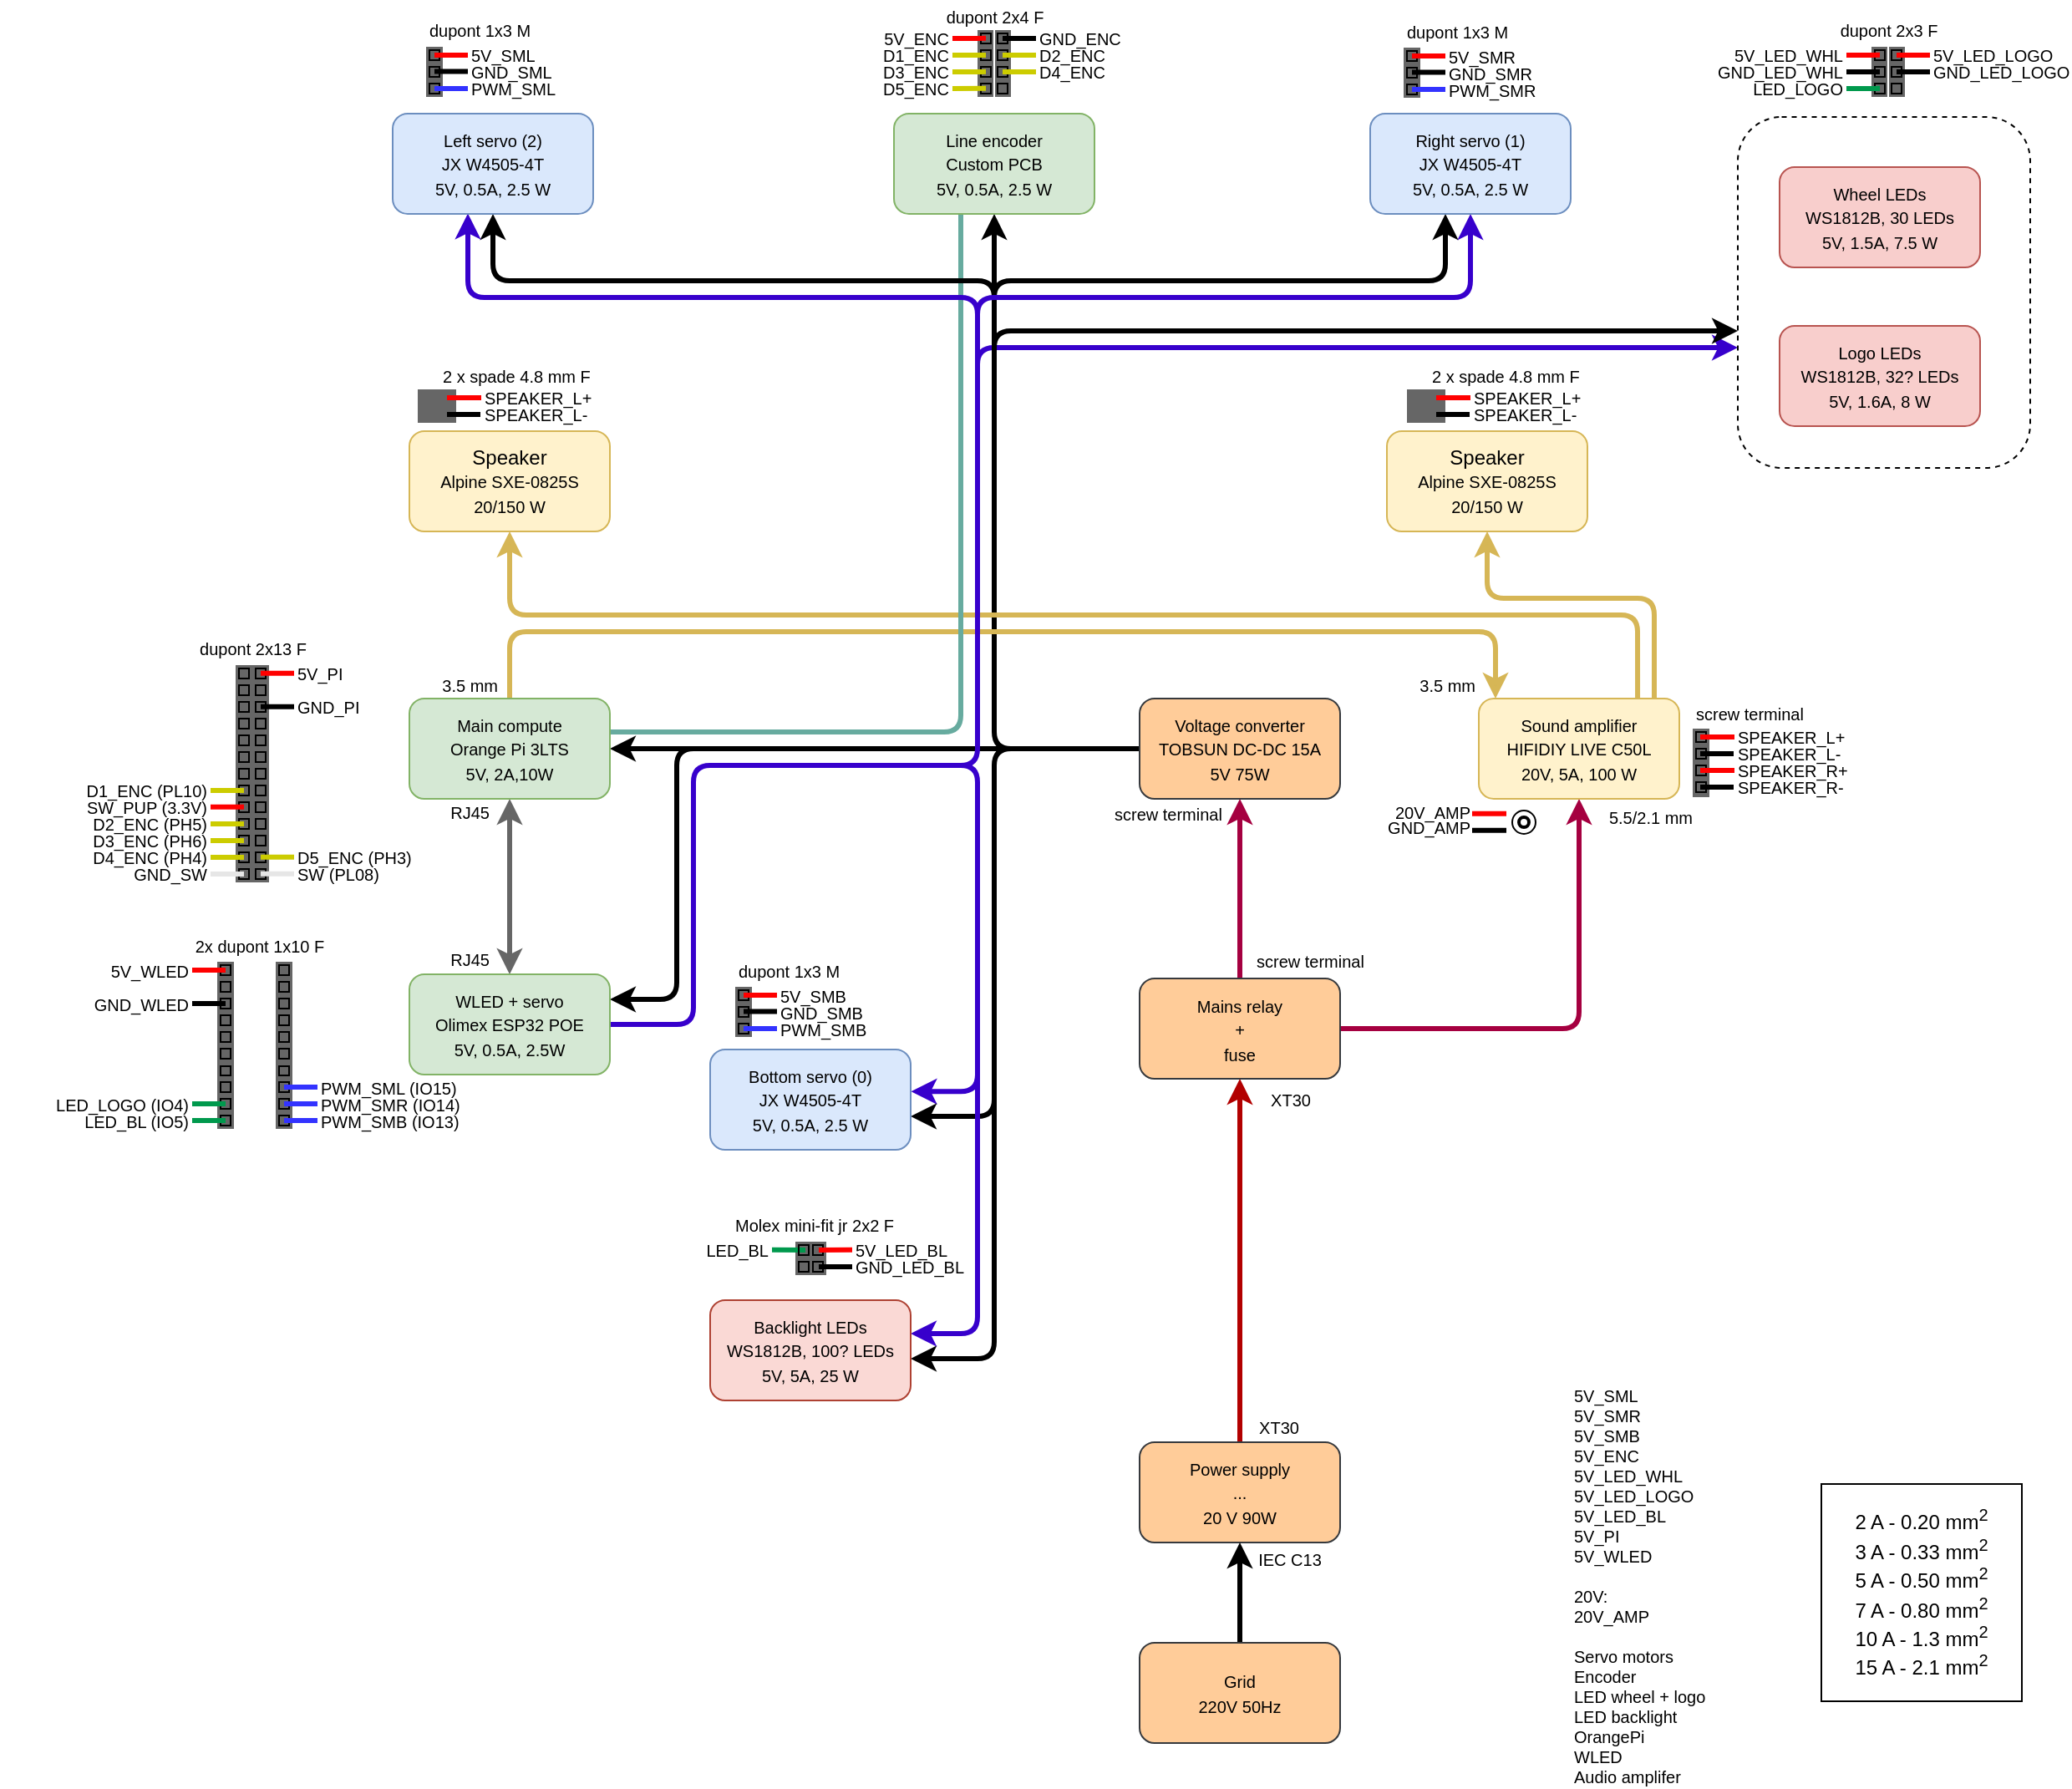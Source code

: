 <mxfile version="21.0.4" type="device"><diagram name="Page-1" id="197159a0-c6a4-9194-75a8-e4174976684c"><mxGraphModel dx="576" dy="310" grid="1" gridSize="5" guides="1" tooltips="1" connect="1" arrows="1" fold="1" page="1" pageScale="1.5" pageWidth="1169" pageHeight="826" background="none" math="0" shadow="0"><root><mxCell id="0" style=";html=1;"/><mxCell id="1" style=";html=1;" parent="0"/><mxCell id="29zYwKRM0pQ-3oz3xek9-399" value="" style="ellipse;whiteSpace=wrap;html=1;aspect=fixed;fontSize=10;fontColor=#000000;fillColor=none;" parent="1" vertex="1"><mxGeometry x="980" y="567" width="14" height="14" as="geometry"/></mxCell><mxCell id="29zYwKRM0pQ-3oz3xek9-31" style="edgeStyle=orthogonalEdgeStyle;rounded=1;orthogonalLoop=1;jettySize=auto;html=1;entryX=0.5;entryY=1;entryDx=0;entryDy=0;strokeWidth=3;startArrow=none;startFill=0;endArrow=classic;endFill=1;fillColor=#d80073;strokeColor=#A50040;exitX=0.5;exitY=0;exitDx=0;exitDy=0;" parent="1" source="rLxRDN-JaPaV8J7SCyjs-1" target="pXlnRN1fEk7zmC_KEz_S-2" edge="1"><mxGeometry relative="1" as="geometry"/></mxCell><mxCell id="rLxRDN-JaPaV8J7SCyjs-5" style="edgeStyle=orthogonalEdgeStyle;rounded=0;orthogonalLoop=1;jettySize=auto;html=1;entryX=0.5;entryY=1;entryDx=0;entryDy=0;strokeWidth=3;fillColor=#e51400;strokeColor=#B20000;" parent="1" source="pXlnRN1fEk7zmC_KEz_S-1" target="rLxRDN-JaPaV8J7SCyjs-1" edge="1"><mxGeometry relative="1" as="geometry"><mxPoint x="817" y="850" as="targetPoint"/></mxGeometry></mxCell><mxCell id="pXlnRN1fEk7zmC_KEz_S-1" value="&lt;font style=&quot;font-size: 10px;&quot;&gt;Power supply&lt;br&gt;...&lt;br&gt;20 V 90W&lt;/font&gt;" style="rounded=1;whiteSpace=wrap;html=1;fillColor=#ffcc99;strokeColor=#36393d;" parent="1" vertex="1"><mxGeometry x="757" y="945" width="120" height="60" as="geometry"/></mxCell><mxCell id="29zYwKRM0pQ-3oz3xek9-4" style="edgeStyle=orthogonalEdgeStyle;rounded=1;orthogonalLoop=1;jettySize=auto;html=1;entryX=0.5;entryY=1;entryDx=0;entryDy=0;strokeWidth=3;fillColor=#d80073;strokeColor=#A50040;exitX=1;exitY=0.5;exitDx=0;exitDy=0;" parent="1" source="rLxRDN-JaPaV8J7SCyjs-1" target="pXlnRN1fEk7zmC_KEz_S-3" edge="1"><mxGeometry relative="1" as="geometry"><Array as="points"><mxPoint x="1020" y="697"/></Array></mxGeometry></mxCell><mxCell id="29zYwKRM0pQ-3oz3xek9-5" style="edgeStyle=orthogonalEdgeStyle;rounded=0;orthogonalLoop=1;jettySize=auto;html=1;entryX=1;entryY=0.5;entryDx=0;entryDy=0;strokeWidth=3;" parent="1" source="pXlnRN1fEk7zmC_KEz_S-2" target="pXlnRN1fEk7zmC_KEz_S-4" edge="1"><mxGeometry relative="1" as="geometry"/></mxCell><mxCell id="29zYwKRM0pQ-3oz3xek9-7" style="edgeStyle=orthogonalEdgeStyle;rounded=1;orthogonalLoop=1;jettySize=auto;html=1;strokeWidth=3;" parent="1" target="pXlnRN1fEk7zmC_KEz_S-17" edge="1"><mxGeometry relative="1" as="geometry"><mxPoint x="710" y="530" as="sourcePoint"/><Array as="points"><mxPoint x="670" y="530"/><mxPoint x="670" y="895"/></Array></mxGeometry></mxCell><mxCell id="29zYwKRM0pQ-3oz3xek9-12" style="edgeStyle=orthogonalEdgeStyle;rounded=1;orthogonalLoop=1;jettySize=auto;html=1;entryX=0.5;entryY=1;entryDx=0;entryDy=0;strokeWidth=3;" parent="1" target="pXlnRN1fEk7zmC_KEz_S-19" edge="1"><mxGeometry relative="1" as="geometry"><mxPoint x="710" y="530" as="sourcePoint"/><Array as="points"><mxPoint x="670" y="530"/></Array></mxGeometry></mxCell><mxCell id="pXlnRN1fEk7zmC_KEz_S-2" value="&lt;font style=&quot;font-size: 10px;&quot;&gt;Voltage converter&lt;br&gt;TOBSUN DC-DC 15A&lt;br&gt;5V 75W&lt;br&gt;&lt;/font&gt;" style="rounded=1;whiteSpace=wrap;html=1;fillColor=#ffcc99;strokeColor=#36393d;" parent="1" vertex="1"><mxGeometry x="757" y="500" width="120" height="60" as="geometry"/></mxCell><mxCell id="29zYwKRM0pQ-3oz3xek9-17" style="edgeStyle=orthogonalEdgeStyle;rounded=1;orthogonalLoop=1;jettySize=auto;html=1;strokeWidth=3;fillColor=#fff2cc;strokeColor=#d6b656;" parent="1" source="pXlnRN1fEk7zmC_KEz_S-3" target="29zYwKRM0pQ-3oz3xek9-16" edge="1"><mxGeometry relative="1" as="geometry"><Array as="points"><mxPoint x="1065" y="440"/><mxPoint x="965" y="440"/></Array></mxGeometry></mxCell><mxCell id="29zYwKRM0pQ-3oz3xek9-18" style="edgeStyle=orthogonalEdgeStyle;rounded=1;orthogonalLoop=1;jettySize=auto;html=1;exitX=0.792;exitY=0.018;exitDx=0;exitDy=0;entryX=0.5;entryY=1;entryDx=0;entryDy=0;strokeWidth=3;fillColor=#fff2cc;strokeColor=#d6b656;exitPerimeter=0;" parent="1" source="pXlnRN1fEk7zmC_KEz_S-3" target="29zYwKRM0pQ-3oz3xek9-15" edge="1"><mxGeometry relative="1" as="geometry"><Array as="points"><mxPoint x="1055" y="450"/><mxPoint x="380" y="450"/></Array></mxGeometry></mxCell><mxCell id="pXlnRN1fEk7zmC_KEz_S-3" value="&lt;font style=&quot;font-size: 10px;&quot;&gt;Sound amplifier&lt;br&gt;HIFIDIY LIVE C50L&lt;br&gt;20V, 5A, 100 W&lt;/font&gt;" style="rounded=1;whiteSpace=wrap;html=1;fillColor=#fff2cc;strokeColor=#d6b656;" parent="1" vertex="1"><mxGeometry x="960" y="500" width="120" height="60" as="geometry"/></mxCell><mxCell id="29zYwKRM0pQ-3oz3xek9-26" style="edgeStyle=orthogonalEdgeStyle;rounded=1;orthogonalLoop=1;jettySize=auto;html=1;strokeWidth=3;startArrow=none;startFill=0;endArrow=classic;endFill=1;fillColor=#fff2cc;strokeColor=#d6b656;" parent="1" source="pXlnRN1fEk7zmC_KEz_S-4" edge="1"><mxGeometry relative="1" as="geometry"><mxPoint x="970" y="500" as="targetPoint"/><Array as="points"><mxPoint x="380" y="460"/><mxPoint x="970" y="460"/><mxPoint x="970" y="500"/></Array></mxGeometry></mxCell><mxCell id="29zYwKRM0pQ-3oz3xek9-29" style="edgeStyle=orthogonalEdgeStyle;rounded=1;orthogonalLoop=1;jettySize=auto;html=1;strokeWidth=3;startArrow=none;startFill=0;endArrow=classic;endFill=1;fillColor=#d80073;strokeColor=#67AB9F;" parent="1" source="pXlnRN1fEk7zmC_KEz_S-4" edge="1"><mxGeometry relative="1" as="geometry"><mxPoint x="650" y="210" as="targetPoint"/><Array as="points"><mxPoint x="650" y="520"/><mxPoint x="650" y="209"/></Array></mxGeometry></mxCell><mxCell id="29zYwKRM0pQ-3oz3xek9-358" style="edgeStyle=orthogonalEdgeStyle;rounded=1;orthogonalLoop=1;jettySize=auto;html=1;entryX=0.5;entryY=0;entryDx=0;entryDy=0;strokeColor=#666666;strokeWidth=3;fontSize=10;fontColor=#000000;startArrow=classic;startFill=1;endArrow=classic;endFill=1;fillColor=#f5f5f5;gradientColor=#b3b3b3;" parent="1" source="pXlnRN1fEk7zmC_KEz_S-4" target="pXlnRN1fEk7zmC_KEz_S-5" edge="1"><mxGeometry relative="1" as="geometry"><Array as="points"/></mxGeometry></mxCell><mxCell id="pXlnRN1fEk7zmC_KEz_S-4" value="&lt;font style=&quot;font-size: 10px;&quot;&gt;Main compute&lt;br&gt;Orange Pi 3LTS&lt;br&gt;5V, 2A,10W&lt;/font&gt;" style="rounded=1;whiteSpace=wrap;html=1;fillColor=#d5e8d4;strokeColor=#82b366;" parent="1" vertex="1"><mxGeometry x="320" y="500" width="120" height="60" as="geometry"/></mxCell><mxCell id="29zYwKRM0pQ-3oz3xek9-8" style="edgeStyle=orthogonalEdgeStyle;orthogonalLoop=1;jettySize=auto;html=1;strokeWidth=3;rounded=1;" parent="1" target="pXlnRN1fEk7zmC_KEz_S-5" edge="1"><mxGeometry relative="1" as="geometry"><mxPoint x="510" y="530" as="sourcePoint"/><Array as="points"><mxPoint x="480" y="530"/><mxPoint x="480" y="680"/></Array></mxGeometry></mxCell><mxCell id="29zYwKRM0pQ-3oz3xek9-22" style="edgeStyle=orthogonalEdgeStyle;rounded=1;orthogonalLoop=1;jettySize=auto;html=1;entryX=1.002;entryY=0.419;entryDx=0;entryDy=0;strokeWidth=3;fillColor=#6a00ff;strokeColor=#3700CC;exitX=1;exitY=0.5;exitDx=0;exitDy=0;entryPerimeter=0;" parent="1" source="pXlnRN1fEk7zmC_KEz_S-5" target="pXlnRN1fEk7zmC_KEz_S-10" edge="1"><mxGeometry relative="1" as="geometry"><mxPoint x="440" y="620" as="sourcePoint"/><Array as="points"><mxPoint x="490" y="695"/><mxPoint x="490" y="540"/><mxPoint x="660" y="540"/><mxPoint x="660" y="735"/></Array></mxGeometry></mxCell><mxCell id="pXlnRN1fEk7zmC_KEz_S-5" value="&lt;font style=&quot;font-size: 10px;&quot;&gt;WLED + servo&lt;br&gt;Olimex ESP32 POE&lt;br&gt;5V, 0.5A, 2.5W&lt;/font&gt;" style="rounded=1;whiteSpace=wrap;html=1;fillColor=#d5e8d4;strokeColor=#82b366;" parent="1" vertex="1"><mxGeometry x="320" y="665" width="120" height="60" as="geometry"/></mxCell><mxCell id="29zYwKRM0pQ-3oz3xek9-338" style="edgeStyle=orthogonalEdgeStyle;rounded=1;orthogonalLoop=1;jettySize=auto;html=1;strokeColor=#000000;strokeWidth=3;fontSize=8;fontColor=#666666;startArrow=classic;startFill=1;endArrow=none;endFill=0;" parent="1" source="pXlnRN1fEk7zmC_KEz_S-10" edge="1"><mxGeometry relative="1" as="geometry"><mxPoint x="670" y="700" as="targetPoint"/><Array as="points"><mxPoint x="670" y="750"/><mxPoint x="670" y="700"/></Array></mxGeometry></mxCell><mxCell id="pXlnRN1fEk7zmC_KEz_S-10" value="&lt;font style=&quot;font-size: 10px;&quot;&gt;Bottom servo (0)&lt;br&gt;JX W4505-4T&lt;br&gt;5V, 0.5A, 2.5 W&lt;br&gt;&lt;/font&gt;" style="rounded=1;whiteSpace=wrap;html=1;fillColor=#dae8fc;strokeColor=#6c8ebf;" parent="1" vertex="1"><mxGeometry x="500" y="710" width="120" height="60" as="geometry"/></mxCell><mxCell id="29zYwKRM0pQ-3oz3xek9-13" style="edgeStyle=orthogonalEdgeStyle;rounded=1;orthogonalLoop=1;jettySize=auto;html=1;strokeWidth=3;" parent="1" target="pXlnRN1fEk7zmC_KEz_S-13" edge="1"><mxGeometry relative="1" as="geometry"><mxPoint x="670" y="290.0" as="sourcePoint"/><Array as="points"><mxPoint x="670" y="250"/><mxPoint x="370" y="250"/></Array></mxGeometry></mxCell><mxCell id="29zYwKRM0pQ-3oz3xek9-24" style="edgeStyle=orthogonalEdgeStyle;rounded=1;orthogonalLoop=1;jettySize=auto;html=1;exitX=0.25;exitY=1;exitDx=0;exitDy=0;strokeWidth=3;entryX=0.376;entryY=0.995;entryDx=0;entryDy=0;entryPerimeter=0;fillColor=#6a00ff;strokeColor=#3700CC;" parent="1" target="pXlnRN1fEk7zmC_KEz_S-13" edge="1"><mxGeometry relative="1" as="geometry"><mxPoint x="630" y="540" as="sourcePoint"/><Array as="points"><mxPoint x="660" y="540"/><mxPoint x="660" y="260"/><mxPoint x="355" y="260"/><mxPoint x="355" y="210"/></Array></mxGeometry></mxCell><mxCell id="pXlnRN1fEk7zmC_KEz_S-13" value="&lt;font style=&quot;font-size: 10px;&quot;&gt;Left servo (2)&lt;br&gt;JX W4505-4T&lt;br&gt;5V, 0.5A, 2.5 W&lt;br&gt;&lt;/font&gt;" style="rounded=1;whiteSpace=wrap;html=1;fillColor=#dae8fc;strokeColor=#6c8ebf;" parent="1" vertex="1"><mxGeometry x="310" y="150" width="120" height="60" as="geometry"/></mxCell><mxCell id="29zYwKRM0pQ-3oz3xek9-14" style="edgeStyle=orthogonalEdgeStyle;rounded=1;orthogonalLoop=1;jettySize=auto;html=1;strokeWidth=3;" parent="1" target="pXlnRN1fEk7zmC_KEz_S-14" edge="1"><mxGeometry relative="1" as="geometry"><mxPoint x="670" y="290.0" as="sourcePoint"/><Array as="points"><mxPoint x="670" y="250"/><mxPoint x="940" y="250"/></Array></mxGeometry></mxCell><mxCell id="29zYwKRM0pQ-3oz3xek9-25" style="edgeStyle=orthogonalEdgeStyle;rounded=1;orthogonalLoop=1;jettySize=auto;html=1;strokeWidth=3;startArrow=classic;startFill=1;endArrow=none;endFill=0;fillColor=#6a00ff;strokeColor=#3700CC;" parent="1" source="pXlnRN1fEk7zmC_KEz_S-14" edge="1"><mxGeometry relative="1" as="geometry"><mxPoint x="660" y="290" as="targetPoint"/><Array as="points"><mxPoint x="955" y="260"/><mxPoint x="660" y="260"/></Array></mxGeometry></mxCell><mxCell id="pXlnRN1fEk7zmC_KEz_S-14" value="&lt;font style=&quot;font-size: 10px;&quot;&gt;Right servo (1)&lt;br&gt;JX W4505-4T&lt;br&gt;5V, 0.5A, 2.5 W&lt;/font&gt;" style="rounded=1;whiteSpace=wrap;html=1;fillColor=#dae8fc;strokeColor=#6c8ebf;" parent="1" vertex="1"><mxGeometry x="895" y="150" width="120" height="60" as="geometry"/></mxCell><mxCell id="29zYwKRM0pQ-3oz3xek9-27" style="edgeStyle=orthogonalEdgeStyle;rounded=1;orthogonalLoop=1;jettySize=auto;html=1;strokeWidth=3;startArrow=classic;startFill=1;endArrow=none;endFill=0;fillColor=#6a00ff;strokeColor=#3700CC;" parent="1" source="29zYwKRM0pQ-3oz3xek9-336" edge="1"><mxGeometry relative="1" as="geometry"><mxPoint x="660" y="350" as="targetPoint"/><mxPoint x="757" y="295" as="sourcePoint"/><Array as="points"><mxPoint x="660" y="290"/></Array></mxGeometry></mxCell><mxCell id="29zYwKRM0pQ-3oz3xek9-23" style="edgeStyle=orthogonalEdgeStyle;rounded=1;orthogonalLoop=1;jettySize=auto;html=1;strokeWidth=3;fillColor=#6a00ff;strokeColor=#3700CC;entryX=1;entryY=0.324;entryDx=0;entryDy=0;entryPerimeter=0;" parent="1" target="pXlnRN1fEk7zmC_KEz_S-17" edge="1"><mxGeometry relative="1" as="geometry"><mxPoint x="660" y="700" as="sourcePoint"/><Array as="points"><mxPoint x="660" y="880"/><mxPoint x="620" y="880"/></Array></mxGeometry></mxCell><mxCell id="pXlnRN1fEk7zmC_KEz_S-17" value="&lt;font style=&quot;font-size: 10px;&quot;&gt;Backlight LEDs&lt;br&gt;WS1812B, 100? LEDs&lt;br&gt;5V, 5A, 25 W&lt;br&gt;&lt;/font&gt;" style="rounded=1;whiteSpace=wrap;html=1;fillColor=#fad9d5;strokeColor=#ae4132;" parent="1" vertex="1"><mxGeometry x="500" y="860" width="120" height="60" as="geometry"/></mxCell><mxCell id="29zYwKRM0pQ-3oz3xek9-2" style="edgeStyle=orthogonalEdgeStyle;rounded=1;orthogonalLoop=1;jettySize=auto;html=1;entryX=0.5;entryY=1;entryDx=0;entryDy=0;strokeWidth=3;" parent="1" source="pXlnRN1fEk7zmC_KEz_S-18" target="pXlnRN1fEk7zmC_KEz_S-1" edge="1"><mxGeometry relative="1" as="geometry"/></mxCell><mxCell id="pXlnRN1fEk7zmC_KEz_S-18" value="&lt;span style=&quot;font-size: 10px;&quot;&gt;Grid&lt;br&gt;220V 50Hz&lt;/span&gt;" style="rounded=1;whiteSpace=wrap;html=1;fillColor=#ffcc99;strokeColor=#36393d;" parent="1" vertex="1"><mxGeometry x="757" y="1065" width="120" height="60" as="geometry"/></mxCell><mxCell id="pXlnRN1fEk7zmC_KEz_S-19" value="&lt;font style=&quot;font-size: 10px;&quot;&gt;Line encoder&lt;br&gt;Custom PCB&lt;br&gt;5V, 0.5A, 2.5 W&lt;/font&gt;" style="rounded=1;whiteSpace=wrap;html=1;fillColor=#d5e8d4;strokeColor=#82b366;" parent="1" vertex="1"><mxGeometry x="610" y="150" width="120" height="60" as="geometry"/></mxCell><mxCell id="pXlnRN1fEk7zmC_KEz_S-55" value="&lt;font style=&quot;font-size: 12px;&quot;&gt;2 A - 0.20 mm&lt;sup&gt;2&lt;br&gt;&lt;/sup&gt;3 A - 0.33 mm&lt;sup style=&quot;border-color: var(--border-color);&quot;&gt;2&lt;br&gt;&lt;/sup&gt;5 A - 0.50 mm&lt;sup style=&quot;border-color: var(--border-color);&quot;&gt;2&lt;br&gt;&lt;/sup&gt;7 A - 0.80 mm&lt;sup style=&quot;border-color: var(--border-color);&quot;&gt;2&lt;br&gt;&lt;/sup&gt;10 A - 1.3 mm&lt;sup style=&quot;border-color: var(--border-color);&quot;&gt;2&lt;br&gt;&lt;/sup&gt;15 A - 2.1 mm&lt;sup style=&quot;border-color: var(--border-color);&quot;&gt;2&lt;/sup&gt;&lt;/font&gt;&lt;sup&gt;&lt;br&gt;&lt;/sup&gt;" style="rounded=0;whiteSpace=wrap;html=1;fontSize=10;" parent="1" vertex="1"><mxGeometry x="1165" y="970" width="120" height="130" as="geometry"/></mxCell><mxCell id="29zYwKRM0pQ-3oz3xek9-15" value="&lt;font style=&quot;&quot;&gt;Speaker&lt;br&gt;&lt;span style=&quot;font-size: 10px;&quot;&gt;Alpine SXE-0825S&lt;/span&gt;&lt;br&gt;&lt;span style=&quot;font-size: 10px;&quot;&gt;20/150 W&lt;/span&gt;&lt;br&gt;&lt;/font&gt;" style="rounded=1;whiteSpace=wrap;html=1;fillColor=#fff2cc;strokeColor=#d6b656;" parent="1" vertex="1"><mxGeometry x="320" y="340" width="120" height="60" as="geometry"/></mxCell><mxCell id="29zYwKRM0pQ-3oz3xek9-16" value="&lt;font style=&quot;&quot;&gt;Speaker&lt;br&gt;&lt;span style=&quot;font-size: 10px;&quot;&gt;Alpine SXE-0825S&lt;/span&gt;&lt;br&gt;&lt;span style=&quot;font-size: 10px;&quot;&gt;20/150 W&lt;/span&gt;&lt;br&gt;&lt;/font&gt;" style="rounded=1;whiteSpace=wrap;html=1;fillColor=#fff2cc;strokeColor=#d6b656;" parent="1" vertex="1"><mxGeometry x="905" y="340" width="120" height="60" as="geometry"/></mxCell><mxCell id="29zYwKRM0pQ-3oz3xek9-36" value="&lt;font style=&quot;font-size: 10px;&quot;&gt;5V_SML&lt;/font&gt;" style="text;html=1;strokeColor=none;fillColor=none;align=left;verticalAlign=middle;whiteSpace=wrap;rounded=0;" parent="1" vertex="1"><mxGeometry x="355" y="110" width="60" height="10" as="geometry"/></mxCell><mxCell id="29zYwKRM0pQ-3oz3xek9-37" value="&lt;font style=&quot;font-size: 10px;&quot;&gt;GND_SML&lt;/font&gt;" style="text;html=1;strokeColor=none;fillColor=none;align=left;verticalAlign=middle;whiteSpace=wrap;rounded=0;" parent="1" vertex="1"><mxGeometry x="355" y="120" width="60" height="10" as="geometry"/></mxCell><mxCell id="29zYwKRM0pQ-3oz3xek9-38" value="&lt;font style=&quot;font-size: 10px;&quot;&gt;PWM_SML&lt;/font&gt;" style="text;html=1;strokeColor=none;fillColor=none;align=left;verticalAlign=middle;whiteSpace=wrap;rounded=0;" parent="1" vertex="1"><mxGeometry x="355" y="130" width="60" height="10" as="geometry"/></mxCell><mxCell id="29zYwKRM0pQ-3oz3xek9-42" value="dupont 1x3 M" style="text;html=1;strokeColor=none;fillColor=none;align=left;verticalAlign=middle;whiteSpace=wrap;rounded=0;fontSize=10;" parent="1" vertex="1"><mxGeometry x="330" y="95" width="115" height="10" as="geometry"/></mxCell><mxCell id="29zYwKRM0pQ-3oz3xek9-47" value="" style="rounded=0;whiteSpace=wrap;html=1;fontSize=10;fillColor=#666666;strokeColor=none;" parent="1" vertex="1"><mxGeometry x="330" y="110" width="10" height="30" as="geometry"/></mxCell><mxCell id="29zYwKRM0pQ-3oz3xek9-59" value="&lt;font style=&quot;font-size: 10px;&quot;&gt;GND_ENC&lt;/font&gt;" style="text;html=1;strokeColor=none;fillColor=none;align=left;verticalAlign=middle;whiteSpace=wrap;rounded=0;" parent="1" vertex="1"><mxGeometry x="695" y="100" width="60" height="10" as="geometry"/></mxCell><mxCell id="29zYwKRM0pQ-3oz3xek9-60" value="&lt;span style=&quot;font-size: 10px;&quot;&gt;D2_ENC&lt;/span&gt;" style="text;html=1;strokeColor=none;fillColor=none;align=left;verticalAlign=middle;whiteSpace=wrap;rounded=0;" parent="1" vertex="1"><mxGeometry x="695" y="110" width="60" height="10" as="geometry"/></mxCell><mxCell id="29zYwKRM0pQ-3oz3xek9-61" value="&lt;font style=&quot;font-size: 10px;&quot;&gt;D4_ENC&lt;/font&gt;" style="text;html=1;strokeColor=none;fillColor=none;align=left;verticalAlign=middle;whiteSpace=wrap;rounded=0;" parent="1" vertex="1"><mxGeometry x="695" y="120" width="60" height="10" as="geometry"/></mxCell><mxCell id="29zYwKRM0pQ-3oz3xek9-65" value="" style="rounded=0;whiteSpace=wrap;html=1;fontSize=10;fillColor=#666666;strokeColor=none;" parent="1" vertex="1"><mxGeometry x="660" y="100" width="20" height="40" as="geometry"/></mxCell><mxCell id="29zYwKRM0pQ-3oz3xek9-86" value="&lt;font style=&quot;font-size: 10px;&quot;&gt;5V_ENC&lt;/font&gt;" style="text;html=1;strokeColor=none;fillColor=none;align=right;verticalAlign=middle;whiteSpace=wrap;rounded=0;" parent="1" vertex="1"><mxGeometry x="585" y="100" width="60" height="10" as="geometry"/></mxCell><mxCell id="29zYwKRM0pQ-3oz3xek9-87" value="&lt;font style=&quot;font-size: 10px;&quot;&gt;D1_ENC&lt;/font&gt;" style="text;html=1;strokeColor=none;fillColor=none;align=right;verticalAlign=middle;whiteSpace=wrap;rounded=0;" parent="1" vertex="1"><mxGeometry x="585" y="110" width="60" height="10" as="geometry"/></mxCell><mxCell id="29zYwKRM0pQ-3oz3xek9-88" value="&lt;font style=&quot;font-size: 10px;&quot;&gt;D3_ENC&lt;/font&gt;" style="text;html=1;strokeColor=none;fillColor=none;align=right;verticalAlign=middle;whiteSpace=wrap;rounded=0;" parent="1" vertex="1"><mxGeometry x="585" y="120" width="60" height="10" as="geometry"/></mxCell><mxCell id="29zYwKRM0pQ-3oz3xek9-89" value="&lt;font style=&quot;font-size: 10px;&quot;&gt;D5_ENC&lt;/font&gt;" style="text;html=1;strokeColor=none;fillColor=none;align=right;verticalAlign=middle;whiteSpace=wrap;rounded=0;" parent="1" vertex="1"><mxGeometry x="585" y="130" width="60" height="10" as="geometry"/></mxCell><mxCell id="29zYwKRM0pQ-3oz3xek9-90" value="" style="endArrow=none;html=1;rounded=1;strokeColor=#FFFFFF;strokeWidth=1;fontSize=10;entryX=0.5;entryY=0;entryDx=0;entryDy=0;exitX=0.5;exitY=1;exitDx=0;exitDy=0;" parent="1" source="29zYwKRM0pQ-3oz3xek9-65" edge="1"><mxGeometry width="50" height="50" relative="1" as="geometry"><mxPoint x="670" y="130" as="sourcePoint"/><mxPoint x="670" y="100" as="targetPoint"/></mxGeometry></mxCell><mxCell id="29zYwKRM0pQ-3oz3xek9-91" value="dupont 2x4 F" style="text;html=1;strokeColor=none;fillColor=none;align=center;verticalAlign=middle;whiteSpace=wrap;rounded=0;fontSize=10;" parent="1" vertex="1"><mxGeometry x="612.5" y="82" width="115" height="20" as="geometry"/></mxCell><mxCell id="29zYwKRM0pQ-3oz3xek9-113" value="" style="rounded=0;whiteSpace=wrap;html=1;fontSize=10;fillColor=#666666;strokeColor=none;" parent="1" vertex="1"><mxGeometry x="216" y="480" width="20" height="130" as="geometry"/></mxCell><mxCell id="29zYwKRM0pQ-3oz3xek9-119" value="dupont 2x13 F" style="text;html=1;strokeColor=none;fillColor=none;align=center;verticalAlign=middle;whiteSpace=wrap;rounded=0;fontSize=10;" parent="1" vertex="1"><mxGeometry x="168.5" y="460" width="115" height="20" as="geometry"/></mxCell><mxCell id="29zYwKRM0pQ-3oz3xek9-157" value="&lt;font style=&quot;font-size: 10px;&quot;&gt;D2_ENC (PH5)&lt;/font&gt;" style="text;html=1;strokeColor=none;fillColor=none;align=right;verticalAlign=middle;whiteSpace=wrap;rounded=0;" parent="1" vertex="1"><mxGeometry x="115" y="570" width="86" height="10" as="geometry"/></mxCell><mxCell id="29zYwKRM0pQ-3oz3xek9-158" value="&lt;font style=&quot;font-size: 10px;&quot;&gt;D3_ENC (PH6)&lt;/font&gt;" style="text;html=1;strokeColor=none;fillColor=none;align=right;verticalAlign=middle;whiteSpace=wrap;rounded=0;" parent="1" vertex="1"><mxGeometry x="115" y="580" width="86" height="10" as="geometry"/></mxCell><mxCell id="29zYwKRM0pQ-3oz3xek9-159" value="&lt;font style=&quot;font-size: 10px;&quot;&gt;D4_ENC (PH4)&lt;/font&gt;" style="text;html=1;strokeColor=none;fillColor=none;align=right;verticalAlign=middle;whiteSpace=wrap;rounded=0;" parent="1" vertex="1"><mxGeometry x="115" y="590" width="86" height="10" as="geometry"/></mxCell><mxCell id="29zYwKRM0pQ-3oz3xek9-161" value="&lt;font style=&quot;font-size: 10px;&quot;&gt;D1_ENC (PL10)&lt;/font&gt;" style="text;html=1;strokeColor=none;fillColor=none;align=right;verticalAlign=middle;whiteSpace=wrap;rounded=0;" parent="1" vertex="1"><mxGeometry x="115" y="550" width="86" height="10" as="geometry"/></mxCell><mxCell id="29zYwKRM0pQ-3oz3xek9-163" value="" style="rounded=0;whiteSpace=wrap;html=1;fontSize=10;fillColor=#666666;strokeColor=none;" parent="1" vertex="1"><mxGeometry x="205" y="657.5" width="10" height="100" as="geometry"/></mxCell><mxCell id="29zYwKRM0pQ-3oz3xek9-165" value="2x dupont 1x10 F" style="text;html=1;strokeColor=none;fillColor=none;align=center;verticalAlign=middle;whiteSpace=wrap;rounded=0;fontSize=10;" parent="1" vertex="1"><mxGeometry x="172.5" y="637.5" width="115" height="20" as="geometry"/></mxCell><mxCell id="29zYwKRM0pQ-3oz3xek9-194" value="&lt;font style=&quot;font-size: 10px;&quot;&gt;LED_BL (IO5)&lt;/font&gt;" style="text;html=1;strokeColor=none;fillColor=none;align=right;verticalAlign=middle;whiteSpace=wrap;rounded=0;" parent="1" vertex="1"><mxGeometry x="105" y="747.5" width="85" height="10" as="geometry"/></mxCell><mxCell id="29zYwKRM0pQ-3oz3xek9-200" value="&lt;font style=&quot;font-size: 10px;&quot;&gt;5V_WLED&lt;/font&gt;" style="text;html=1;strokeColor=none;fillColor=none;align=right;verticalAlign=middle;whiteSpace=wrap;rounded=0;" parent="1" vertex="1"><mxGeometry x="130" y="657.5" width="60" height="10" as="geometry"/></mxCell><mxCell id="29zYwKRM0pQ-3oz3xek9-201" value="&lt;font style=&quot;font-size: 10px;&quot;&gt;GND_WLED&lt;/font&gt;" style="text;html=1;strokeColor=none;fillColor=none;align=right;verticalAlign=middle;whiteSpace=wrap;rounded=0;" parent="1" vertex="1"><mxGeometry x="130" y="677.5" width="60" height="10" as="geometry"/></mxCell><mxCell id="29zYwKRM0pQ-3oz3xek9-202" value="&lt;font style=&quot;font-size: 10px;&quot;&gt;LED_LOGO (IO4)&lt;/font&gt;" style="text;html=1;strokeColor=none;fillColor=none;align=right;verticalAlign=middle;whiteSpace=wrap;rounded=0;" parent="1" vertex="1"><mxGeometry x="75" y="737.5" width="115" height="10" as="geometry"/></mxCell><mxCell id="29zYwKRM0pQ-3oz3xek9-204" value="" style="rounded=0;whiteSpace=wrap;html=1;fontSize=8;fontColor=#666666;fillColor=none;" parent="1" vertex="1"><mxGeometry x="207" y="659.5" width="6" height="6" as="geometry"/></mxCell><mxCell id="29zYwKRM0pQ-3oz3xek9-207" value="" style="rounded=0;whiteSpace=wrap;html=1;fontSize=8;fontColor=#666666;fillColor=none;" parent="1" vertex="1"><mxGeometry x="207" y="669.5" width="6" height="6" as="geometry"/></mxCell><mxCell id="29zYwKRM0pQ-3oz3xek9-209" value="" style="rounded=0;whiteSpace=wrap;html=1;fontSize=8;fontColor=#666666;fillColor=none;" parent="1" vertex="1"><mxGeometry x="207" y="679.5" width="6" height="6" as="geometry"/></mxCell><mxCell id="29zYwKRM0pQ-3oz3xek9-210" value="" style="rounded=0;whiteSpace=wrap;html=1;fontSize=8;fontColor=#666666;fillColor=none;" parent="1" vertex="1"><mxGeometry x="207" y="689.5" width="6" height="6" as="geometry"/></mxCell><mxCell id="29zYwKRM0pQ-3oz3xek9-211" value="" style="rounded=0;whiteSpace=wrap;html=1;fontSize=8;fontColor=#666666;fillColor=none;" parent="1" vertex="1"><mxGeometry x="207" y="699.5" width="6" height="6" as="geometry"/></mxCell><mxCell id="29zYwKRM0pQ-3oz3xek9-212" value="" style="rounded=0;whiteSpace=wrap;html=1;fontSize=8;fontColor=#666666;fillColor=none;" parent="1" vertex="1"><mxGeometry x="207" y="709.5" width="6" height="6" as="geometry"/></mxCell><mxCell id="29zYwKRM0pQ-3oz3xek9-213" value="" style="rounded=0;whiteSpace=wrap;html=1;fontSize=8;fontColor=#666666;fillColor=none;" parent="1" vertex="1"><mxGeometry x="207" y="720" width="6" height="5.5" as="geometry"/></mxCell><mxCell id="29zYwKRM0pQ-3oz3xek9-214" value="" style="rounded=0;whiteSpace=wrap;html=1;fontSize=8;fontColor=#666666;fillColor=none;" parent="1" vertex="1"><mxGeometry x="207" y="729.5" width="6" height="6" as="geometry"/></mxCell><mxCell id="29zYwKRM0pQ-3oz3xek9-215" value="" style="rounded=0;whiteSpace=wrap;html=1;fontSize=8;fontColor=#666666;fillColor=none;" parent="1" vertex="1"><mxGeometry x="207" y="739.5" width="6" height="6" as="geometry"/></mxCell><mxCell id="29zYwKRM0pQ-3oz3xek9-216" value="" style="rounded=0;whiteSpace=wrap;html=1;fontSize=8;fontColor=#666666;fillColor=none;" parent="1" vertex="1"><mxGeometry x="207" y="749.5" width="6" height="6" as="geometry"/></mxCell><mxCell id="29zYwKRM0pQ-3oz3xek9-166" value="" style="endArrow=none;html=1;rounded=1;strokeWidth=3;fontSize=10;fillColor=#e51400;strokeColor=#FF0000;fontColor=#CCCC00;" parent="1" edge="1"><mxGeometry width="50" height="50" relative="1" as="geometry"><mxPoint x="190" y="662.5" as="sourcePoint"/><mxPoint x="210" y="662.5" as="targetPoint"/></mxGeometry></mxCell><mxCell id="29zYwKRM0pQ-3oz3xek9-168" value="" style="endArrow=none;html=1;rounded=1;strokeWidth=3;fontSize=10;fillColor=#e51400;strokeColor=#000000;fontColor=#CCCC00;" parent="1" edge="1"><mxGeometry width="50" height="50" relative="1" as="geometry"><mxPoint x="190" y="682.5" as="sourcePoint"/><mxPoint x="210" y="682.5" as="targetPoint"/></mxGeometry></mxCell><mxCell id="29zYwKRM0pQ-3oz3xek9-174" value="" style="endArrow=none;html=1;rounded=1;strokeWidth=3;fontSize=10;fillColor=#e51400;strokeColor=#00994D;fontColor=#CCCC00;" parent="1" edge="1"><mxGeometry width="50" height="50" relative="1" as="geometry"><mxPoint x="190" y="742.5" as="sourcePoint"/><mxPoint x="210" y="742.5" as="targetPoint"/></mxGeometry></mxCell><mxCell id="29zYwKRM0pQ-3oz3xek9-175" value="" style="endArrow=none;html=1;rounded=1;strokeWidth=3;fontSize=10;fillColor=#e51400;strokeColor=#00994D;fontColor=#CCCC00;" parent="1" edge="1"><mxGeometry width="50" height="50" relative="1" as="geometry"><mxPoint x="190" y="752.5" as="sourcePoint"/><mxPoint x="210" y="752.5" as="targetPoint"/></mxGeometry></mxCell><mxCell id="29zYwKRM0pQ-3oz3xek9-217" value="" style="rounded=0;whiteSpace=wrap;html=1;fontSize=10;fillColor=#666666;strokeColor=none;" parent="1" vertex="1"><mxGeometry x="240" y="657.5" width="10" height="100" as="geometry"/></mxCell><mxCell id="29zYwKRM0pQ-3oz3xek9-222" value="" style="rounded=0;whiteSpace=wrap;html=1;fontSize=8;fontColor=#666666;fillColor=none;" parent="1" vertex="1"><mxGeometry x="242" y="659.5" width="6" height="6" as="geometry"/></mxCell><mxCell id="29zYwKRM0pQ-3oz3xek9-223" value="" style="rounded=0;whiteSpace=wrap;html=1;fontSize=8;fontColor=#666666;fillColor=none;" parent="1" vertex="1"><mxGeometry x="242" y="669.5" width="6" height="6" as="geometry"/></mxCell><mxCell id="29zYwKRM0pQ-3oz3xek9-224" value="" style="rounded=0;whiteSpace=wrap;html=1;fontSize=8;fontColor=#666666;fillColor=none;" parent="1" vertex="1"><mxGeometry x="242" y="679.5" width="6" height="6" as="geometry"/></mxCell><mxCell id="29zYwKRM0pQ-3oz3xek9-225" value="" style="rounded=0;whiteSpace=wrap;html=1;fontSize=8;fontColor=#666666;fillColor=none;" parent="1" vertex="1"><mxGeometry x="242" y="689.5" width="6" height="6" as="geometry"/></mxCell><mxCell id="29zYwKRM0pQ-3oz3xek9-226" value="" style="rounded=0;whiteSpace=wrap;html=1;fontSize=8;fontColor=#666666;fillColor=none;" parent="1" vertex="1"><mxGeometry x="242" y="699.5" width="6" height="6" as="geometry"/></mxCell><mxCell id="29zYwKRM0pQ-3oz3xek9-227" value="" style="rounded=0;whiteSpace=wrap;html=1;fontSize=8;fontColor=#666666;fillColor=none;" parent="1" vertex="1"><mxGeometry x="242" y="709.5" width="6" height="6" as="geometry"/></mxCell><mxCell id="29zYwKRM0pQ-3oz3xek9-228" value="" style="rounded=0;whiteSpace=wrap;html=1;fontSize=8;fontColor=#666666;fillColor=none;" parent="1" vertex="1"><mxGeometry x="242" y="720" width="6" height="5.5" as="geometry"/></mxCell><mxCell id="29zYwKRM0pQ-3oz3xek9-229" value="" style="rounded=0;whiteSpace=wrap;html=1;fontSize=8;fontColor=#666666;fillColor=none;" parent="1" vertex="1"><mxGeometry x="242" y="729.5" width="6" height="6" as="geometry"/></mxCell><mxCell id="29zYwKRM0pQ-3oz3xek9-230" value="" style="rounded=0;whiteSpace=wrap;html=1;fontSize=8;fontColor=#666666;fillColor=none;" parent="1" vertex="1"><mxGeometry x="242" y="739.5" width="6" height="6" as="geometry"/></mxCell><mxCell id="29zYwKRM0pQ-3oz3xek9-231" value="" style="rounded=0;whiteSpace=wrap;html=1;fontSize=8;fontColor=#666666;fillColor=none;" parent="1" vertex="1"><mxGeometry x="242" y="749.5" width="6" height="6" as="geometry"/></mxCell><mxCell id="29zYwKRM0pQ-3oz3xek9-237" value="" style="endArrow=none;html=1;rounded=1;strokeWidth=3;fontSize=10;fillColor=#e51400;strokeColor=#3333FF;fontColor=#CCCC00;" parent="1" edge="1"><mxGeometry width="50" height="50" relative="1" as="geometry"><mxPoint x="245" y="752.5" as="sourcePoint"/><mxPoint x="265" y="752.5" as="targetPoint"/></mxGeometry></mxCell><mxCell id="29zYwKRM0pQ-3oz3xek9-238" value="" style="endArrow=none;html=1;rounded=1;strokeWidth=3;fontSize=10;fillColor=#e51400;strokeColor=#3333FF;fontColor=#CCCC00;" parent="1" edge="1"><mxGeometry width="50" height="50" relative="1" as="geometry"><mxPoint x="245" y="742.47" as="sourcePoint"/><mxPoint x="265" y="742.47" as="targetPoint"/></mxGeometry></mxCell><mxCell id="29zYwKRM0pQ-3oz3xek9-239" value="" style="endArrow=none;html=1;rounded=1;strokeWidth=3;fontSize=10;fillColor=#e51400;strokeColor=#3333FF;fontColor=#CCCC00;" parent="1" edge="1"><mxGeometry width="50" height="50" relative="1" as="geometry"><mxPoint x="245" y="732.5" as="sourcePoint"/><mxPoint x="265" y="732.5" as="targetPoint"/></mxGeometry></mxCell><mxCell id="29zYwKRM0pQ-3oz3xek9-240" value="&lt;font style=&quot;font-size: 10px;&quot;&gt;PWM_SML (IO15)&lt;/font&gt;" style="text;html=1;strokeColor=none;fillColor=none;align=left;verticalAlign=middle;whiteSpace=wrap;rounded=0;" parent="1" vertex="1"><mxGeometry x="265" y="727.5" width="100" height="10" as="geometry"/></mxCell><mxCell id="29zYwKRM0pQ-3oz3xek9-241" value="&lt;font style=&quot;font-size: 10px;&quot;&gt;PWM_SMR (IO14)&lt;/font&gt;" style="text;html=1;strokeColor=none;fillColor=none;align=left;verticalAlign=middle;whiteSpace=wrap;rounded=0;" parent="1" vertex="1"><mxGeometry x="265" y="737.5" width="110" height="10" as="geometry"/></mxCell><mxCell id="29zYwKRM0pQ-3oz3xek9-242" value="&lt;font style=&quot;font-size: 10px;&quot;&gt;PWM_SMB (IO13)&lt;/font&gt;" style="text;html=1;strokeColor=none;fillColor=none;align=left;verticalAlign=middle;whiteSpace=wrap;rounded=0;" parent="1" vertex="1"><mxGeometry x="265" y="747.5" width="95" height="10" as="geometry"/></mxCell><mxCell id="29zYwKRM0pQ-3oz3xek9-243" value="" style="rounded=0;whiteSpace=wrap;html=1;fontSize=8;fontColor=#666666;fillColor=none;" parent="1" vertex="1"><mxGeometry x="228" y="482" width="6" height="6" as="geometry"/></mxCell><mxCell id="29zYwKRM0pQ-3oz3xek9-244" value="" style="rounded=0;whiteSpace=wrap;html=1;fontSize=8;fontColor=#666666;fillColor=none;" parent="1" vertex="1"><mxGeometry x="228" y="492" width="6" height="6" as="geometry"/></mxCell><mxCell id="29zYwKRM0pQ-3oz3xek9-245" value="" style="rounded=0;whiteSpace=wrap;html=1;fontSize=8;fontColor=#666666;fillColor=none;" parent="1" vertex="1"><mxGeometry x="228" y="502" width="6" height="6" as="geometry"/></mxCell><mxCell id="29zYwKRM0pQ-3oz3xek9-246" value="" style="rounded=0;whiteSpace=wrap;html=1;fontSize=8;fontColor=#666666;fillColor=none;" parent="1" vertex="1"><mxGeometry x="228" y="512" width="6" height="6" as="geometry"/></mxCell><mxCell id="29zYwKRM0pQ-3oz3xek9-247" value="" style="rounded=0;whiteSpace=wrap;html=1;fontSize=8;fontColor=#666666;fillColor=none;" parent="1" vertex="1"><mxGeometry x="228" y="522" width="6" height="6" as="geometry"/></mxCell><mxCell id="29zYwKRM0pQ-3oz3xek9-248" value="" style="rounded=0;whiteSpace=wrap;html=1;fontSize=8;fontColor=#666666;fillColor=none;" parent="1" vertex="1"><mxGeometry x="228" y="532" width="6" height="6" as="geometry"/></mxCell><mxCell id="29zYwKRM0pQ-3oz3xek9-249" value="" style="rounded=0;whiteSpace=wrap;html=1;fontSize=8;fontColor=#666666;fillColor=none;" parent="1" vertex="1"><mxGeometry x="228" y="542" width="6" height="6" as="geometry"/></mxCell><mxCell id="29zYwKRM0pQ-3oz3xek9-250" value="" style="rounded=0;whiteSpace=wrap;html=1;fontSize=8;fontColor=#666666;fillColor=none;" parent="1" vertex="1"><mxGeometry x="228" y="552" width="6" height="6" as="geometry"/></mxCell><mxCell id="29zYwKRM0pQ-3oz3xek9-251" value="" style="rounded=0;whiteSpace=wrap;html=1;fontSize=8;fontColor=#666666;fillColor=none;" parent="1" vertex="1"><mxGeometry x="228" y="562" width="6" height="6" as="geometry"/></mxCell><mxCell id="29zYwKRM0pQ-3oz3xek9-252" value="" style="rounded=0;whiteSpace=wrap;html=1;fontSize=8;fontColor=#666666;fillColor=none;" parent="1" vertex="1"><mxGeometry x="228" y="572" width="6" height="6" as="geometry"/></mxCell><mxCell id="29zYwKRM0pQ-3oz3xek9-253" value="" style="rounded=0;whiteSpace=wrap;html=1;fontSize=8;fontColor=#666666;fillColor=none;" parent="1" vertex="1"><mxGeometry x="228" y="582" width="6" height="6" as="geometry"/></mxCell><mxCell id="29zYwKRM0pQ-3oz3xek9-254" value="" style="rounded=0;whiteSpace=wrap;html=1;fontSize=8;fontColor=#666666;fillColor=none;" parent="1" vertex="1"><mxGeometry x="228" y="592" width="6" height="6" as="geometry"/></mxCell><mxCell id="29zYwKRM0pQ-3oz3xek9-255" value="" style="rounded=0;whiteSpace=wrap;html=1;fontSize=8;fontColor=#666666;fillColor=none;" parent="1" vertex="1"><mxGeometry x="228" y="602" width="6" height="6" as="geometry"/></mxCell><mxCell id="29zYwKRM0pQ-3oz3xek9-154" value="&lt;font style=&quot;font-size: 10px;&quot;&gt;5V_PI&lt;/font&gt;" style="text;html=1;strokeColor=none;fillColor=none;align=left;verticalAlign=middle;whiteSpace=wrap;rounded=0;" parent="1" vertex="1"><mxGeometry x="251" y="480" width="60" height="10" as="geometry"/></mxCell><mxCell id="29zYwKRM0pQ-3oz3xek9-156" value="&lt;font style=&quot;font-size: 10px;&quot;&gt;GND_PI&lt;/font&gt;" style="text;html=1;strokeColor=none;fillColor=none;align=left;verticalAlign=middle;whiteSpace=wrap;rounded=0;" parent="1" vertex="1"><mxGeometry x="251" y="500" width="60" height="10" as="geometry"/></mxCell><mxCell id="29zYwKRM0pQ-3oz3xek9-160" value="&lt;font style=&quot;font-size: 10px;&quot;&gt;D5_ENC (PH3)&lt;/font&gt;" style="text;html=1;strokeColor=none;fillColor=none;align=left;verticalAlign=middle;whiteSpace=wrap;rounded=0;" parent="1" vertex="1"><mxGeometry x="251" y="590" width="79" height="10" as="geometry"/></mxCell><mxCell id="29zYwKRM0pQ-3oz3xek9-257" value="" style="rounded=0;whiteSpace=wrap;html=1;fontSize=8;fontColor=#666666;fillColor=none;" parent="1" vertex="1"><mxGeometry x="228" y="482" width="6" height="6" as="geometry"/></mxCell><mxCell id="29zYwKRM0pQ-3oz3xek9-258" value="" style="rounded=0;whiteSpace=wrap;html=1;fontSize=8;fontColor=#666666;fillColor=none;" parent="1" vertex="1"><mxGeometry x="228" y="492" width="6" height="6" as="geometry"/></mxCell><mxCell id="29zYwKRM0pQ-3oz3xek9-259" value="" style="rounded=0;whiteSpace=wrap;html=1;fontSize=8;fontColor=#666666;fillColor=none;" parent="1" vertex="1"><mxGeometry x="228" y="502" width="6" height="6" as="geometry"/></mxCell><mxCell id="29zYwKRM0pQ-3oz3xek9-260" value="" style="rounded=0;whiteSpace=wrap;html=1;fontSize=8;fontColor=#666666;fillColor=none;" parent="1" vertex="1"><mxGeometry x="228" y="512" width="6" height="6" as="geometry"/></mxCell><mxCell id="29zYwKRM0pQ-3oz3xek9-261" value="" style="rounded=0;whiteSpace=wrap;html=1;fontSize=8;fontColor=#666666;fillColor=none;" parent="1" vertex="1"><mxGeometry x="218" y="522" width="6" height="6" as="geometry"/></mxCell><mxCell id="29zYwKRM0pQ-3oz3xek9-262" value="" style="rounded=0;whiteSpace=wrap;html=1;fontSize=8;fontColor=#666666;fillColor=none;" parent="1" vertex="1"><mxGeometry x="218" y="532" width="6" height="6" as="geometry"/></mxCell><mxCell id="29zYwKRM0pQ-3oz3xek9-263" value="" style="rounded=0;whiteSpace=wrap;html=1;fontSize=8;fontColor=#666666;fillColor=none;" parent="1" vertex="1"><mxGeometry x="218" y="542" width="6" height="6" as="geometry"/></mxCell><mxCell id="29zYwKRM0pQ-3oz3xek9-264" value="" style="rounded=0;whiteSpace=wrap;html=1;fontSize=8;fontColor=#666666;fillColor=none;" parent="1" vertex="1"><mxGeometry x="218" y="552" width="6" height="6" as="geometry"/></mxCell><mxCell id="29zYwKRM0pQ-3oz3xek9-265" value="" style="rounded=0;whiteSpace=wrap;html=1;fontSize=8;fontColor=#666666;fillColor=none;" parent="1" vertex="1"><mxGeometry x="218" y="562" width="6" height="6" as="geometry"/></mxCell><mxCell id="29zYwKRM0pQ-3oz3xek9-266" value="" style="rounded=0;whiteSpace=wrap;html=1;fontSize=8;fontColor=#666666;fillColor=none;" parent="1" vertex="1"><mxGeometry x="218" y="572" width="6" height="6" as="geometry"/></mxCell><mxCell id="29zYwKRM0pQ-3oz3xek9-267" value="" style="rounded=0;whiteSpace=wrap;html=1;fontSize=8;fontColor=#666666;fillColor=none;" parent="1" vertex="1"><mxGeometry x="218" y="582" width="6" height="6" as="geometry"/></mxCell><mxCell id="29zYwKRM0pQ-3oz3xek9-268" value="" style="rounded=0;whiteSpace=wrap;html=1;fontSize=8;fontColor=#666666;fillColor=none;" parent="1" vertex="1"><mxGeometry x="218" y="592" width="6" height="6" as="geometry"/></mxCell><mxCell id="29zYwKRM0pQ-3oz3xek9-269" value="" style="rounded=0;whiteSpace=wrap;html=1;fontSize=8;fontColor=#666666;fillColor=none;" parent="1" vertex="1"><mxGeometry x="218" y="602" width="6" height="6" as="geometry"/></mxCell><mxCell id="29zYwKRM0pQ-3oz3xek9-270" value="" style="rounded=0;whiteSpace=wrap;html=1;fontSize=8;fontColor=#666666;fillColor=none;" parent="1" vertex="1"><mxGeometry x="218" y="482" width="6" height="6" as="geometry"/></mxCell><mxCell id="29zYwKRM0pQ-3oz3xek9-271" value="" style="rounded=0;whiteSpace=wrap;html=1;fontSize=8;fontColor=#666666;fillColor=none;" parent="1" vertex="1"><mxGeometry x="218" y="492" width="6" height="6" as="geometry"/></mxCell><mxCell id="29zYwKRM0pQ-3oz3xek9-272" value="" style="rounded=0;whiteSpace=wrap;html=1;fontSize=8;fontColor=#666666;fillColor=none;" parent="1" vertex="1"><mxGeometry x="218" y="502" width="6" height="6" as="geometry"/></mxCell><mxCell id="29zYwKRM0pQ-3oz3xek9-273" value="" style="rounded=0;whiteSpace=wrap;html=1;fontSize=8;fontColor=#666666;fillColor=none;" parent="1" vertex="1"><mxGeometry x="218" y="512" width="6" height="6" as="geometry"/></mxCell><mxCell id="29zYwKRM0pQ-3oz3xek9-274" value="" style="rounded=0;whiteSpace=wrap;html=1;fontSize=8;fontColor=#666666;fillColor=none;" parent="1" vertex="1"><mxGeometry x="332" y="112" width="6" height="6" as="geometry"/></mxCell><mxCell id="29zYwKRM0pQ-3oz3xek9-275" value="" style="rounded=0;whiteSpace=wrap;html=1;fontSize=8;fontColor=#666666;fillColor=none;" parent="1" vertex="1"><mxGeometry x="332" y="122" width="6" height="6" as="geometry"/></mxCell><mxCell id="29zYwKRM0pQ-3oz3xek9-276" value="" style="rounded=0;whiteSpace=wrap;html=1;fontSize=8;fontColor=#666666;fillColor=none;" parent="1" vertex="1"><mxGeometry x="332" y="132" width="6" height="6" as="geometry"/></mxCell><mxCell id="29zYwKRM0pQ-3oz3xek9-39" value="" style="endArrow=none;html=1;rounded=1;strokeWidth=3;fontSize=10;fillColor=#e51400;strokeColor=#FF0000;exitX=0.5;exitY=0.167;exitDx=0;exitDy=0;exitPerimeter=0;" parent="1" source="29zYwKRM0pQ-3oz3xek9-47" edge="1"><mxGeometry width="50" height="50" relative="1" as="geometry"><mxPoint x="340" y="115" as="sourcePoint"/><mxPoint x="355" y="115" as="targetPoint"/></mxGeometry></mxCell><mxCell id="29zYwKRM0pQ-3oz3xek9-40" value="" style="endArrow=none;html=1;rounded=1;strokeWidth=3;fontSize=10;fillColor=#e51400;strokeColor=#000000;exitX=0.5;exitY=0.492;exitDx=0;exitDy=0;exitPerimeter=0;" parent="1" source="29zYwKRM0pQ-3oz3xek9-47" edge="1"><mxGeometry width="50" height="50" relative="1" as="geometry"><mxPoint x="340" y="124.76" as="sourcePoint"/><mxPoint x="355" y="124.76" as="targetPoint"/></mxGeometry></mxCell><mxCell id="29zYwKRM0pQ-3oz3xek9-41" value="" style="endArrow=none;html=1;rounded=1;strokeWidth=3;fontSize=10;fillColor=#e3c800;strokeColor=#3333FF;exitX=0.5;exitY=0.833;exitDx=0;exitDy=0;exitPerimeter=0;" parent="1" source="29zYwKRM0pQ-3oz3xek9-47" edge="1"><mxGeometry width="50" height="50" relative="1" as="geometry"><mxPoint x="340" y="135" as="sourcePoint"/><mxPoint x="355" y="135" as="targetPoint"/></mxGeometry></mxCell><mxCell id="29zYwKRM0pQ-3oz3xek9-277" value="" style="rounded=0;whiteSpace=wrap;html=1;fontSize=8;fontColor=#666666;fillColor=none;" parent="1" vertex="1"><mxGeometry x="662" y="102" width="6" height="6" as="geometry"/></mxCell><mxCell id="29zYwKRM0pQ-3oz3xek9-278" value="" style="rounded=0;whiteSpace=wrap;html=1;fontSize=8;fontColor=#666666;fillColor=none;" parent="1" vertex="1"><mxGeometry x="662" y="112" width="6" height="6" as="geometry"/></mxCell><mxCell id="29zYwKRM0pQ-3oz3xek9-279" value="" style="rounded=0;whiteSpace=wrap;html=1;fontSize=8;fontColor=#666666;fillColor=none;" parent="1" vertex="1"><mxGeometry x="662" y="122" width="6" height="6" as="geometry"/></mxCell><mxCell id="29zYwKRM0pQ-3oz3xek9-280" value="" style="rounded=0;whiteSpace=wrap;html=1;fontSize=8;fontColor=#666666;fillColor=none;" parent="1" vertex="1"><mxGeometry x="662" y="132" width="6" height="6" as="geometry"/></mxCell><mxCell id="29zYwKRM0pQ-3oz3xek9-283" value="" style="rounded=0;whiteSpace=wrap;html=1;fontSize=8;fontColor=#666666;fillColor=none;" parent="1" vertex="1"><mxGeometry x="672" y="102" width="6" height="6" as="geometry"/></mxCell><mxCell id="29zYwKRM0pQ-3oz3xek9-284" value="" style="rounded=0;whiteSpace=wrap;html=1;fontSize=8;fontColor=#666666;fillColor=none;" parent="1" vertex="1"><mxGeometry x="672" y="112" width="6" height="6" as="geometry"/></mxCell><mxCell id="29zYwKRM0pQ-3oz3xek9-285" value="" style="rounded=0;whiteSpace=wrap;html=1;fontSize=8;fontColor=#666666;fillColor=none;" parent="1" vertex="1"><mxGeometry x="672" y="122" width="6" height="6" as="geometry"/></mxCell><mxCell id="29zYwKRM0pQ-3oz3xek9-286" value="" style="rounded=0;whiteSpace=wrap;html=1;fontSize=8;fontColor=#666666;fillColor=none;" parent="1" vertex="1"><mxGeometry x="672" y="132" width="6" height="6" as="geometry"/></mxCell><mxCell id="29zYwKRM0pQ-3oz3xek9-82" value="" style="endArrow=none;html=1;rounded=1;strokeWidth=3;fontSize=10;fillColor=#e51400;strokeColor=#FF0000;exitX=1;exitY=0.5;exitDx=0;exitDy=0;" parent="1" source="29zYwKRM0pQ-3oz3xek9-86" edge="1"><mxGeometry width="50" height="50" relative="1" as="geometry"><mxPoint x="650" y="104.9" as="sourcePoint"/><mxPoint x="665" y="104.9" as="targetPoint"/><Array as="points"><mxPoint x="655" y="105"/></Array></mxGeometry></mxCell><mxCell id="29zYwKRM0pQ-3oz3xek9-62" value="" style="endArrow=none;html=1;rounded=1;strokeWidth=3;fontSize=10;fillColor=#e51400;strokeColor=#000000;entryX=0;entryY=0.5;entryDx=0;entryDy=0;" parent="1" target="29zYwKRM0pQ-3oz3xek9-59" edge="1"><mxGeometry width="50" height="50" relative="1" as="geometry"><mxPoint x="675" y="105" as="sourcePoint"/><mxPoint x="690" y="105" as="targetPoint"/></mxGeometry></mxCell><mxCell id="29zYwKRM0pQ-3oz3xek9-63" value="" style="endArrow=none;html=1;rounded=1;strokeWidth=3;fontSize=10;fillColor=#e51400;strokeColor=#CCCC00;fontColor=#CCCC00;entryX=0;entryY=0.5;entryDx=0;entryDy=0;" parent="1" target="29zYwKRM0pQ-3oz3xek9-60" edge="1"><mxGeometry width="50" height="50" relative="1" as="geometry"><mxPoint x="675" y="115.0" as="sourcePoint"/><mxPoint x="690" y="115.0" as="targetPoint"/></mxGeometry></mxCell><mxCell id="29zYwKRM0pQ-3oz3xek9-64" value="" style="endArrow=none;html=1;rounded=1;strokeWidth=3;fontSize=10;fillColor=#e3c800;strokeColor=#CCCC00;entryX=0;entryY=0.5;entryDx=0;entryDy=0;" parent="1" target="29zYwKRM0pQ-3oz3xek9-61" edge="1"><mxGeometry width="50" height="50" relative="1" as="geometry"><mxPoint x="675" y="124.94" as="sourcePoint"/><mxPoint x="690" y="124.94" as="targetPoint"/></mxGeometry></mxCell><mxCell id="29zYwKRM0pQ-3oz3xek9-83" value="" style="endArrow=none;html=1;rounded=1;strokeWidth=3;fontSize=10;fillColor=#e51400;strokeColor=#CCCC00;fontColor=#CCCC00;" parent="1" edge="1"><mxGeometry width="50" height="50" relative="1" as="geometry"><mxPoint x="645" y="115" as="sourcePoint"/><mxPoint x="665" y="115" as="targetPoint"/></mxGeometry></mxCell><mxCell id="29zYwKRM0pQ-3oz3xek9-84" value="" style="endArrow=none;html=1;rounded=1;strokeWidth=3;fontSize=10;fillColor=#e3c800;strokeColor=#CCCC00;exitX=1;exitY=0.5;exitDx=0;exitDy=0;" parent="1" source="29zYwKRM0pQ-3oz3xek9-88" edge="1"><mxGeometry width="50" height="50" relative="1" as="geometry"><mxPoint x="650" y="124.91" as="sourcePoint"/><mxPoint x="665" y="124.91" as="targetPoint"/><Array as="points"><mxPoint x="660" y="124.97"/></Array></mxGeometry></mxCell><mxCell id="29zYwKRM0pQ-3oz3xek9-85" value="" style="endArrow=none;html=1;rounded=1;strokeWidth=3;fontSize=10;fillColor=#e3c800;strokeColor=#CCCC00;exitX=1;exitY=0.5;exitDx=0;exitDy=0;" parent="1" source="29zYwKRM0pQ-3oz3xek9-89" edge="1"><mxGeometry width="50" height="50" relative="1" as="geometry"><mxPoint x="650" y="134.91" as="sourcePoint"/><mxPoint x="665" y="134.91" as="targetPoint"/></mxGeometry></mxCell><mxCell id="29zYwKRM0pQ-3oz3xek9-134" value="" style="endArrow=none;html=1;rounded=1;strokeWidth=3;fontSize=10;fillColor=#e51400;strokeColor=#CCCC00;fontColor=#CCCC00;" parent="1" edge="1"><mxGeometry width="50" height="50" relative="1" as="geometry"><mxPoint x="201" y="555" as="sourcePoint"/><mxPoint x="221" y="555" as="targetPoint"/></mxGeometry></mxCell><mxCell id="29zYwKRM0pQ-3oz3xek9-136" value="" style="endArrow=none;html=1;rounded=1;strokeWidth=3;fontSize=10;fillColor=#e51400;strokeColor=#CCCC00;fontColor=#CCCC00;" parent="1" edge="1"><mxGeometry width="50" height="50" relative="1" as="geometry"><mxPoint x="201" y="575" as="sourcePoint"/><mxPoint x="221" y="575" as="targetPoint"/></mxGeometry></mxCell><mxCell id="29zYwKRM0pQ-3oz3xek9-137" value="" style="endArrow=none;html=1;rounded=1;strokeWidth=3;fontSize=10;fillColor=#e51400;strokeColor=#CCCC00;fontColor=#CCCC00;" parent="1" edge="1"><mxGeometry width="50" height="50" relative="1" as="geometry"><mxPoint x="201" y="585" as="sourcePoint"/><mxPoint x="221" y="585" as="targetPoint"/></mxGeometry></mxCell><mxCell id="29zYwKRM0pQ-3oz3xek9-138" value="" style="endArrow=none;html=1;rounded=1;strokeWidth=3;fontSize=10;fillColor=#e51400;strokeColor=#CCCC00;fontColor=#CCCC00;" parent="1" edge="1"><mxGeometry width="50" height="50" relative="1" as="geometry"><mxPoint x="201" y="595" as="sourcePoint"/><mxPoint x="221" y="595" as="targetPoint"/></mxGeometry></mxCell><mxCell id="29zYwKRM0pQ-3oz3xek9-141" value="" style="endArrow=none;html=1;rounded=1;strokeWidth=3;fontSize=10;fillColor=#e51400;strokeColor=#FF0000;fontColor=#CCCC00;" parent="1" edge="1"><mxGeometry width="50" height="50" relative="1" as="geometry"><mxPoint x="231" y="484.89" as="sourcePoint"/><mxPoint x="251" y="484.89" as="targetPoint"/></mxGeometry></mxCell><mxCell id="29zYwKRM0pQ-3oz3xek9-143" value="" style="endArrow=none;html=1;rounded=1;strokeWidth=3;fontSize=10;fillColor=#e51400;strokeColor=#000000;fontColor=#CCCC00;" parent="1" edge="1"><mxGeometry width="50" height="50" relative="1" as="geometry"><mxPoint x="231" y="504.89" as="sourcePoint"/><mxPoint x="251" y="504.89" as="targetPoint"/></mxGeometry></mxCell><mxCell id="29zYwKRM0pQ-3oz3xek9-152" value="" style="endArrow=none;html=1;rounded=1;strokeWidth=3;fontSize=10;fillColor=#e51400;strokeColor=#CCCC00;fontColor=#CCCC00;" parent="1" edge="1"><mxGeometry width="50" height="50" relative="1" as="geometry"><mxPoint x="231" y="594.89" as="sourcePoint"/><mxPoint x="251" y="594.89" as="targetPoint"/></mxGeometry></mxCell><mxCell id="29zYwKRM0pQ-3oz3xek9-288" value="&lt;font style=&quot;font-size: 10px;&quot;&gt;5V_SMR&lt;/font&gt;" style="text;html=1;strokeColor=none;fillColor=none;align=left;verticalAlign=middle;whiteSpace=wrap;rounded=0;" parent="1" vertex="1"><mxGeometry x="940" y="110.5" width="60" height="10" as="geometry"/></mxCell><mxCell id="29zYwKRM0pQ-3oz3xek9-289" value="&lt;font style=&quot;font-size: 10px;&quot;&gt;GND_SMR&lt;/font&gt;" style="text;html=1;strokeColor=none;fillColor=none;align=left;verticalAlign=middle;whiteSpace=wrap;rounded=0;" parent="1" vertex="1"><mxGeometry x="940" y="120.5" width="60" height="10" as="geometry"/></mxCell><mxCell id="29zYwKRM0pQ-3oz3xek9-290" value="&lt;font style=&quot;font-size: 10px;&quot;&gt;PWM_SMR&lt;/font&gt;" style="text;html=1;strokeColor=none;fillColor=none;align=left;verticalAlign=middle;whiteSpace=wrap;rounded=0;" parent="1" vertex="1"><mxGeometry x="940" y="130.5" width="60" height="10" as="geometry"/></mxCell><mxCell id="29zYwKRM0pQ-3oz3xek9-291" value="dupont 1x3 M" style="text;html=1;strokeColor=none;fillColor=none;align=left;verticalAlign=middle;whiteSpace=wrap;rounded=0;fontSize=10;" parent="1" vertex="1"><mxGeometry x="915" y="95.5" width="115" height="10" as="geometry"/></mxCell><mxCell id="29zYwKRM0pQ-3oz3xek9-292" value="" style="rounded=0;whiteSpace=wrap;html=1;fontSize=10;fillColor=#666666;strokeColor=none;" parent="1" vertex="1"><mxGeometry x="915" y="110.5" width="10" height="30" as="geometry"/></mxCell><mxCell id="29zYwKRM0pQ-3oz3xek9-293" value="" style="rounded=0;whiteSpace=wrap;html=1;fontSize=8;fontColor=#666666;fillColor=none;" parent="1" vertex="1"><mxGeometry x="917" y="112.5" width="6" height="6" as="geometry"/></mxCell><mxCell id="29zYwKRM0pQ-3oz3xek9-294" value="" style="rounded=0;whiteSpace=wrap;html=1;fontSize=8;fontColor=#666666;fillColor=none;" parent="1" vertex="1"><mxGeometry x="917" y="122.5" width="6" height="6" as="geometry"/></mxCell><mxCell id="29zYwKRM0pQ-3oz3xek9-295" value="" style="rounded=0;whiteSpace=wrap;html=1;fontSize=8;fontColor=#666666;fillColor=none;" parent="1" vertex="1"><mxGeometry x="917" y="132.5" width="6" height="6" as="geometry"/></mxCell><mxCell id="29zYwKRM0pQ-3oz3xek9-296" value="" style="endArrow=none;html=1;rounded=1;strokeWidth=3;fontSize=10;fillColor=#e51400;strokeColor=#FF0000;exitX=0.5;exitY=0.167;exitDx=0;exitDy=0;exitPerimeter=0;" parent="1" source="29zYwKRM0pQ-3oz3xek9-292" edge="1"><mxGeometry width="50" height="50" relative="1" as="geometry"><mxPoint x="925" y="115.5" as="sourcePoint"/><mxPoint x="940" y="115.5" as="targetPoint"/></mxGeometry></mxCell><mxCell id="29zYwKRM0pQ-3oz3xek9-297" value="" style="endArrow=none;html=1;rounded=1;strokeWidth=3;fontSize=10;fillColor=#e51400;strokeColor=#000000;exitX=0.5;exitY=0.492;exitDx=0;exitDy=0;exitPerimeter=0;" parent="1" source="29zYwKRM0pQ-3oz3xek9-292" edge="1"><mxGeometry width="50" height="50" relative="1" as="geometry"><mxPoint x="925" y="125.26" as="sourcePoint"/><mxPoint x="940" y="125.26" as="targetPoint"/></mxGeometry></mxCell><mxCell id="29zYwKRM0pQ-3oz3xek9-298" value="" style="endArrow=none;html=1;rounded=1;strokeWidth=3;fontSize=10;fillColor=#e3c800;strokeColor=#3333FF;exitX=0.5;exitY=0.833;exitDx=0;exitDy=0;exitPerimeter=0;" parent="1" source="29zYwKRM0pQ-3oz3xek9-292" edge="1"><mxGeometry width="50" height="50" relative="1" as="geometry"><mxPoint x="925" y="135.5" as="sourcePoint"/><mxPoint x="940" y="135.5" as="targetPoint"/></mxGeometry></mxCell><mxCell id="29zYwKRM0pQ-3oz3xek9-299" value="&lt;font style=&quot;font-size: 10px;&quot;&gt;5V_SMB&lt;/font&gt;" style="text;html=1;strokeColor=none;fillColor=none;align=left;verticalAlign=middle;whiteSpace=wrap;rounded=0;" parent="1" vertex="1"><mxGeometry x="540" y="672.5" width="60" height="10" as="geometry"/></mxCell><mxCell id="29zYwKRM0pQ-3oz3xek9-300" value="&lt;font style=&quot;font-size: 10px;&quot;&gt;GND_SMB&lt;/font&gt;" style="text;html=1;strokeColor=none;fillColor=none;align=left;verticalAlign=middle;whiteSpace=wrap;rounded=0;" parent="1" vertex="1"><mxGeometry x="540" y="682.5" width="60" height="10" as="geometry"/></mxCell><mxCell id="29zYwKRM0pQ-3oz3xek9-301" value="&lt;font style=&quot;font-size: 10px;&quot;&gt;PWM_SMB&lt;/font&gt;" style="text;html=1;strokeColor=none;fillColor=none;align=left;verticalAlign=middle;whiteSpace=wrap;rounded=0;" parent="1" vertex="1"><mxGeometry x="540" y="692.5" width="60" height="10" as="geometry"/></mxCell><mxCell id="29zYwKRM0pQ-3oz3xek9-302" value="dupont 1x3 M" style="text;html=1;strokeColor=none;fillColor=none;align=left;verticalAlign=middle;whiteSpace=wrap;rounded=0;fontSize=10;" parent="1" vertex="1"><mxGeometry x="515" y="657.5" width="115" height="10" as="geometry"/></mxCell><mxCell id="29zYwKRM0pQ-3oz3xek9-303" value="" style="rounded=0;whiteSpace=wrap;html=1;fontSize=10;fillColor=#666666;strokeColor=none;" parent="1" vertex="1"><mxGeometry x="515" y="672.5" width="10" height="30" as="geometry"/></mxCell><mxCell id="29zYwKRM0pQ-3oz3xek9-304" value="" style="rounded=0;whiteSpace=wrap;html=1;fontSize=8;fontColor=#666666;fillColor=none;" parent="1" vertex="1"><mxGeometry x="517" y="674.5" width="6" height="6" as="geometry"/></mxCell><mxCell id="29zYwKRM0pQ-3oz3xek9-305" value="" style="rounded=0;whiteSpace=wrap;html=1;fontSize=8;fontColor=#666666;fillColor=none;" parent="1" vertex="1"><mxGeometry x="517" y="684.5" width="6" height="6" as="geometry"/></mxCell><mxCell id="29zYwKRM0pQ-3oz3xek9-306" value="" style="rounded=0;whiteSpace=wrap;html=1;fontSize=8;fontColor=#666666;fillColor=none;" parent="1" vertex="1"><mxGeometry x="517" y="694.5" width="6" height="6" as="geometry"/></mxCell><mxCell id="29zYwKRM0pQ-3oz3xek9-307" value="" style="endArrow=none;html=1;rounded=1;strokeWidth=3;fontSize=10;fillColor=#e51400;strokeColor=#FF0000;exitX=0.5;exitY=0.167;exitDx=0;exitDy=0;exitPerimeter=0;" parent="1" source="29zYwKRM0pQ-3oz3xek9-303" edge="1"><mxGeometry width="50" height="50" relative="1" as="geometry"><mxPoint x="525" y="677.5" as="sourcePoint"/><mxPoint x="540" y="677.5" as="targetPoint"/></mxGeometry></mxCell><mxCell id="29zYwKRM0pQ-3oz3xek9-308" value="" style="endArrow=none;html=1;rounded=1;strokeWidth=3;fontSize=10;fillColor=#e51400;strokeColor=#000000;exitX=0.5;exitY=0.492;exitDx=0;exitDy=0;exitPerimeter=0;" parent="1" source="29zYwKRM0pQ-3oz3xek9-303" edge="1"><mxGeometry width="50" height="50" relative="1" as="geometry"><mxPoint x="525" y="687.26" as="sourcePoint"/><mxPoint x="540" y="687.26" as="targetPoint"/></mxGeometry></mxCell><mxCell id="29zYwKRM0pQ-3oz3xek9-309" value="" style="endArrow=none;html=1;rounded=1;strokeWidth=3;fontSize=10;fillColor=#e3c800;strokeColor=#3333FF;exitX=0.5;exitY=0.833;exitDx=0;exitDy=0;exitPerimeter=0;" parent="1" source="29zYwKRM0pQ-3oz3xek9-303" edge="1"><mxGeometry width="50" height="50" relative="1" as="geometry"><mxPoint x="525" y="697.5" as="sourcePoint"/><mxPoint x="540" y="697.5" as="targetPoint"/></mxGeometry></mxCell><mxCell id="29zYwKRM0pQ-3oz3xek9-310" value="&lt;span style=&quot;font-size: 10px;&quot;&gt;5V_LED_LOGO&lt;/span&gt;" style="text;html=1;strokeColor=none;fillColor=none;align=left;verticalAlign=middle;whiteSpace=wrap;rounded=0;" parent="1" vertex="1"><mxGeometry x="1230" y="110" width="60" height="10" as="geometry"/></mxCell><mxCell id="29zYwKRM0pQ-3oz3xek9-311" value="&lt;span style=&quot;font-size: 10px;&quot;&gt;GND_LED_LOGO&lt;/span&gt;" style="text;html=1;strokeColor=none;fillColor=none;align=left;verticalAlign=middle;whiteSpace=wrap;rounded=0;" parent="1" vertex="1"><mxGeometry x="1230" y="120" width="60" height="10" as="geometry"/></mxCell><mxCell id="29zYwKRM0pQ-3oz3xek9-313" value="" style="rounded=0;whiteSpace=wrap;html=1;fontSize=10;fillColor=#666666;strokeColor=none;" parent="1" vertex="1"><mxGeometry x="1195" y="110" width="20" height="30" as="geometry"/></mxCell><mxCell id="29zYwKRM0pQ-3oz3xek9-314" value="&lt;font style=&quot;font-size: 10px;&quot;&gt;5V_LED_WHL&lt;/font&gt;" style="text;html=1;strokeColor=none;fillColor=none;align=right;verticalAlign=middle;whiteSpace=wrap;rounded=0;" parent="1" vertex="1"><mxGeometry x="1105" y="110" width="75" height="10" as="geometry"/></mxCell><mxCell id="29zYwKRM0pQ-3oz3xek9-315" value="&lt;font style=&quot;font-size: 10px;&quot;&gt;GND_LED_WHL&lt;/font&gt;" style="text;html=1;strokeColor=none;fillColor=none;align=right;verticalAlign=middle;whiteSpace=wrap;rounded=0;" parent="1" vertex="1"><mxGeometry x="1120" y="120" width="60" height="10" as="geometry"/></mxCell><mxCell id="29zYwKRM0pQ-3oz3xek9-316" value="&lt;font style=&quot;font-size: 10px;&quot;&gt;LED_LOGO&lt;/font&gt;" style="text;html=1;strokeColor=none;fillColor=none;align=right;verticalAlign=middle;whiteSpace=wrap;rounded=0;" parent="1" vertex="1"><mxGeometry x="1120" y="130" width="60" height="10" as="geometry"/></mxCell><mxCell id="29zYwKRM0pQ-3oz3xek9-318" value="" style="endArrow=none;html=1;rounded=1;strokeColor=#FFFFFF;strokeWidth=1;fontSize=10;entryX=0.5;entryY=0;entryDx=0;entryDy=0;exitX=0.5;exitY=1;exitDx=0;exitDy=0;" parent="1" source="29zYwKRM0pQ-3oz3xek9-313" edge="1"><mxGeometry width="50" height="50" relative="1" as="geometry"><mxPoint x="1205" y="140" as="sourcePoint"/><mxPoint x="1205" y="110" as="targetPoint"/></mxGeometry></mxCell><mxCell id="29zYwKRM0pQ-3oz3xek9-319" value="dupont 2x3 F" style="text;html=1;strokeColor=none;fillColor=none;align=center;verticalAlign=middle;whiteSpace=wrap;rounded=0;fontSize=10;" parent="1" vertex="1"><mxGeometry x="1147.5" y="95" width="115" height="10" as="geometry"/></mxCell><mxCell id="29zYwKRM0pQ-3oz3xek9-320" value="" style="rounded=0;whiteSpace=wrap;html=1;fontSize=8;fontColor=#666666;fillColor=none;" parent="1" vertex="1"><mxGeometry x="1197" y="112" width="6" height="6" as="geometry"/></mxCell><mxCell id="29zYwKRM0pQ-3oz3xek9-321" value="" style="rounded=0;whiteSpace=wrap;html=1;fontSize=8;fontColor=#666666;fillColor=none;" parent="1" vertex="1"><mxGeometry x="1197" y="122" width="6" height="6" as="geometry"/></mxCell><mxCell id="29zYwKRM0pQ-3oz3xek9-322" value="" style="rounded=0;whiteSpace=wrap;html=1;fontSize=8;fontColor=#666666;fillColor=none;" parent="1" vertex="1"><mxGeometry x="1197" y="132" width="6" height="6" as="geometry"/></mxCell><mxCell id="29zYwKRM0pQ-3oz3xek9-324" value="" style="rounded=0;whiteSpace=wrap;html=1;fontSize=8;fontColor=#666666;fillColor=none;" parent="1" vertex="1"><mxGeometry x="1207" y="112" width="6" height="6" as="geometry"/></mxCell><mxCell id="29zYwKRM0pQ-3oz3xek9-325" value="" style="rounded=0;whiteSpace=wrap;html=1;fontSize=8;fontColor=#666666;fillColor=none;" parent="1" vertex="1"><mxGeometry x="1207" y="122" width="6" height="6" as="geometry"/></mxCell><mxCell id="29zYwKRM0pQ-3oz3xek9-326" value="" style="rounded=0;whiteSpace=wrap;html=1;fontSize=8;fontColor=#666666;fillColor=none;" parent="1" vertex="1"><mxGeometry x="1207" y="132" width="6" height="6" as="geometry"/></mxCell><mxCell id="29zYwKRM0pQ-3oz3xek9-328" value="" style="endArrow=none;html=1;rounded=1;strokeWidth=3;fontSize=10;fillColor=#e51400;strokeColor=#FF0000;exitX=1;exitY=0.5;exitDx=0;exitDy=0;" parent="1" source="29zYwKRM0pQ-3oz3xek9-314" edge="1"><mxGeometry width="50" height="50" relative="1" as="geometry"><mxPoint x="1185" y="114.9" as="sourcePoint"/><mxPoint x="1200" y="114.9" as="targetPoint"/><Array as="points"><mxPoint x="1190" y="115"/></Array></mxGeometry></mxCell><mxCell id="29zYwKRM0pQ-3oz3xek9-329" value="" style="endArrow=none;html=1;rounded=1;strokeWidth=3;fontSize=10;fillColor=#e51400;strokeColor=#FF0000;entryX=0;entryY=0.5;entryDx=0;entryDy=0;" parent="1" target="29zYwKRM0pQ-3oz3xek9-310" edge="1"><mxGeometry width="50" height="50" relative="1" as="geometry"><mxPoint x="1210" y="115" as="sourcePoint"/><mxPoint x="1225" y="115" as="targetPoint"/></mxGeometry></mxCell><mxCell id="29zYwKRM0pQ-3oz3xek9-330" value="" style="endArrow=none;html=1;rounded=1;strokeWidth=3;fontSize=10;fillColor=#e51400;strokeColor=#000000;fontColor=#CCCC00;entryX=0;entryY=0.5;entryDx=0;entryDy=0;" parent="1" target="29zYwKRM0pQ-3oz3xek9-311" edge="1"><mxGeometry width="50" height="50" relative="1" as="geometry"><mxPoint x="1210" y="125" as="sourcePoint"/><mxPoint x="1225" y="125" as="targetPoint"/></mxGeometry></mxCell><mxCell id="29zYwKRM0pQ-3oz3xek9-332" value="" style="endArrow=none;html=1;rounded=1;strokeWidth=3;fontSize=10;fillColor=#e51400;strokeColor=#000000;fontColor=#CCCC00;" parent="1" edge="1"><mxGeometry width="50" height="50" relative="1" as="geometry"><mxPoint x="1180" y="125" as="sourcePoint"/><mxPoint x="1200" y="125" as="targetPoint"/></mxGeometry></mxCell><mxCell id="29zYwKRM0pQ-3oz3xek9-333" value="" style="endArrow=none;html=1;rounded=1;strokeWidth=3;fontSize=10;fillColor=#e3c800;strokeColor=#00994D;exitX=1;exitY=0.5;exitDx=0;exitDy=0;" parent="1" source="29zYwKRM0pQ-3oz3xek9-316" edge="1"><mxGeometry width="50" height="50" relative="1" as="geometry"><mxPoint x="1185" y="134.91" as="sourcePoint"/><mxPoint x="1200" y="134.91" as="targetPoint"/><Array as="points"><mxPoint x="1195" y="134.97"/></Array></mxGeometry></mxCell><mxCell id="29zYwKRM0pQ-3oz3xek9-337" style="edgeStyle=orthogonalEdgeStyle;rounded=1;orthogonalLoop=1;jettySize=auto;html=1;strokeColor=#000000;strokeWidth=3;fontSize=8;fontColor=#666666;startArrow=classic;startFill=1;endArrow=none;endFill=0;" parent="1" source="29zYwKRM0pQ-3oz3xek9-336" edge="1"><mxGeometry relative="1" as="geometry"><mxPoint x="670" y="345" as="targetPoint"/><Array as="points"><mxPoint x="670" y="280"/></Array></mxGeometry></mxCell><mxCell id="29zYwKRM0pQ-3oz3xek9-336" value="" style="rounded=1;whiteSpace=wrap;html=1;fontSize=8;fontColor=#666666;fillColor=none;dashed=1;" parent="1" vertex="1"><mxGeometry x="1115" y="152" width="175" height="210" as="geometry"/></mxCell><mxCell id="29zYwKRM0pQ-3oz3xek9-35" value="&lt;font style=&quot;font-size: 10px;&quot;&gt;Logo LEDs&lt;br&gt;WS1812B, 32? LEDs&lt;br&gt;5V, 1.6A, 8 W&lt;br&gt;&lt;/font&gt;" style="rounded=1;whiteSpace=wrap;html=1;fillColor=#f8cecc;strokeColor=#b85450;" parent="1" vertex="1"><mxGeometry x="1140" y="277" width="120" height="60" as="geometry"/></mxCell><mxCell id="pXlnRN1fEk7zmC_KEz_S-15" value="&lt;font style=&quot;font-size: 10px;&quot;&gt;Wheel LEDs&lt;br&gt;WS1812B, 30 LEDs&lt;br&gt;5V, 1.5A, 7.5 W&lt;br&gt;&lt;/font&gt;" style="rounded=1;whiteSpace=wrap;html=1;fillColor=#f8cecc;strokeColor=#b85450;" parent="1" vertex="1"><mxGeometry x="1140" y="182" width="120" height="60" as="geometry"/></mxCell><mxCell id="29zYwKRM0pQ-3oz3xek9-339" value="&lt;font style=&quot;font-size: 10px;&quot; color=&quot;#000000&quot;&gt;IEC C13&lt;/font&gt;" style="text;html=1;strokeColor=none;fillColor=none;align=center;verticalAlign=middle;whiteSpace=wrap;rounded=0;fontSize=8;fontColor=#666666;movable=1;resizable=1;rotatable=1;deletable=1;editable=1;connectable=1;" parent="1" vertex="1"><mxGeometry x="817" y="1009.5" width="60" height="10" as="geometry"/></mxCell><mxCell id="29zYwKRM0pQ-3oz3xek9-340" value="&lt;font style=&quot;font-size: 10px;&quot; color=&quot;#000000&quot;&gt;XT30&lt;/font&gt;" style="text;html=1;strokeColor=none;fillColor=none;align=center;verticalAlign=middle;whiteSpace=wrap;rounded=0;fontSize=8;fontColor=#666666;" parent="1" vertex="1"><mxGeometry x="824.5" y="733.5" width="45" height="12" as="geometry"/></mxCell><mxCell id="29zYwKRM0pQ-3oz3xek9-341" value="&lt;font style=&quot;font-size: 10px;&quot;&gt;5V_LED_BL&lt;/font&gt;" style="text;html=1;strokeColor=none;fillColor=none;align=left;verticalAlign=middle;whiteSpace=wrap;rounded=0;" parent="1" vertex="1"><mxGeometry x="584.5" y="825" width="60" height="10" as="geometry"/></mxCell><mxCell id="29zYwKRM0pQ-3oz3xek9-342" value="&lt;font style=&quot;font-size: 10px;&quot;&gt;GND_LED_BL&lt;/font&gt;" style="text;html=1;strokeColor=none;fillColor=none;align=left;verticalAlign=middle;whiteSpace=wrap;rounded=0;" parent="1" vertex="1"><mxGeometry x="584.5" y="835" width="60" height="10" as="geometry"/></mxCell><mxCell id="29zYwKRM0pQ-3oz3xek9-343" value="&lt;span style=&quot;font-size: 10px;&quot;&gt;LED_BL&lt;/span&gt;" style="text;html=1;strokeColor=none;fillColor=none;align=right;verticalAlign=middle;whiteSpace=wrap;rounded=0;" parent="1" vertex="1"><mxGeometry x="477" y="825" width="60" height="10" as="geometry"/></mxCell><mxCell id="29zYwKRM0pQ-3oz3xek9-344" value="Molex mini-fit jr 2x2 F" style="text;html=1;strokeColor=none;fillColor=none;align=left;verticalAlign=middle;whiteSpace=wrap;rounded=0;fontSize=10;" parent="1" vertex="1"><mxGeometry x="512.5" y="810" width="115" height="10" as="geometry"/></mxCell><mxCell id="29zYwKRM0pQ-3oz3xek9-345" value="" style="rounded=0;whiteSpace=wrap;html=1;fontSize=10;fillColor=#666666;strokeColor=none;" parent="1" vertex="1"><mxGeometry x="551" y="825" width="18.5" height="20" as="geometry"/></mxCell><mxCell id="29zYwKRM0pQ-3oz3xek9-346" value="" style="rounded=0;whiteSpace=wrap;html=1;fontSize=8;fontColor=#666666;fillColor=none;" parent="1" vertex="1"><mxGeometry x="561.5" y="827" width="6" height="6" as="geometry"/></mxCell><mxCell id="29zYwKRM0pQ-3oz3xek9-347" value="" style="rounded=0;whiteSpace=wrap;html=1;fontSize=8;fontColor=#666666;fillColor=none;" parent="1" vertex="1"><mxGeometry x="561.5" y="837" width="6" height="6" as="geometry"/></mxCell><mxCell id="29zYwKRM0pQ-3oz3xek9-348" value="" style="rounded=0;whiteSpace=wrap;html=1;fontSize=8;fontColor=#666666;fillColor=none;" parent="1" vertex="1"><mxGeometry x="553" y="837" width="6" height="6" as="geometry"/></mxCell><mxCell id="29zYwKRM0pQ-3oz3xek9-349" value="" style="endArrow=none;html=1;rounded=1;strokeWidth=3;fontSize=10;fillColor=#e51400;strokeColor=#FF0000;exitX=0.5;exitY=0.167;exitDx=0;exitDy=0;exitPerimeter=0;" parent="1" edge="1"><mxGeometry width="50" height="50" relative="1" as="geometry"><mxPoint x="565" y="829.94" as="sourcePoint"/><mxPoint x="585" y="829.93" as="targetPoint"/></mxGeometry></mxCell><mxCell id="29zYwKRM0pQ-3oz3xek9-350" value="" style="endArrow=none;html=1;rounded=1;strokeWidth=3;fontSize=10;fillColor=#e51400;strokeColor=#000000;exitX=0.5;exitY=0.492;exitDx=0;exitDy=0;exitPerimeter=0;" parent="1" edge="1"><mxGeometry width="50" height="50" relative="1" as="geometry"><mxPoint x="565" y="840" as="sourcePoint"/><mxPoint x="585" y="840.0" as="targetPoint"/></mxGeometry></mxCell><mxCell id="29zYwKRM0pQ-3oz3xek9-351" value="" style="endArrow=none;html=1;rounded=1;strokeWidth=3;fontSize=10;fillColor=#e3c800;strokeColor=#00994D;exitX=0.5;exitY=0.833;exitDx=0;exitDy=0;exitPerimeter=0;" parent="1" edge="1"><mxGeometry width="50" height="50" relative="1" as="geometry"><mxPoint x="537" y="829.93" as="sourcePoint"/><mxPoint x="557" y="829.94" as="targetPoint"/></mxGeometry></mxCell><mxCell id="29zYwKRM0pQ-3oz3xek9-353" value="&lt;font style=&quot;font-size: 10px;&quot; color=&quot;#000000&quot;&gt;XT30&lt;/font&gt;" style="text;html=1;strokeColor=none;fillColor=none;align=center;verticalAlign=middle;whiteSpace=wrap;rounded=0;fontSize=8;fontColor=#666666;" parent="1" vertex="1"><mxGeometry x="817.5" y="930" width="45" height="12" as="geometry"/></mxCell><mxCell id="29zYwKRM0pQ-3oz3xek9-355" value="&lt;font style=&quot;font-size: 10px;&quot; color=&quot;#000000&quot;&gt;5.5/2.1 mm&lt;/font&gt;" style="text;html=1;strokeColor=none;fillColor=none;align=right;verticalAlign=middle;whiteSpace=wrap;rounded=0;fontSize=8;fontColor=#666666;" parent="1" vertex="1"><mxGeometry x="1020" y="565" width="70" height="12" as="geometry"/></mxCell><mxCell id="29zYwKRM0pQ-3oz3xek9-356" value="&lt;font style=&quot;font-size: 10px;&quot; color=&quot;#000000&quot;&gt;3.5 mm&lt;/font&gt;" style="text;html=1;strokeColor=none;fillColor=none;align=right;verticalAlign=middle;whiteSpace=wrap;rounded=0;fontSize=8;fontColor=#666666;" parent="1" vertex="1"><mxGeometry x="890" y="486" width="70" height="12" as="geometry"/></mxCell><mxCell id="29zYwKRM0pQ-3oz3xek9-357" value="&lt;font style=&quot;font-size: 10px;&quot; color=&quot;#000000&quot;&gt;3.5 mm&lt;/font&gt;" style="text;html=1;strokeColor=none;fillColor=none;align=right;verticalAlign=middle;whiteSpace=wrap;rounded=0;fontSize=8;fontColor=#666666;" parent="1" vertex="1"><mxGeometry x="305" y="486" width="70" height="12" as="geometry"/></mxCell><mxCell id="29zYwKRM0pQ-3oz3xek9-359" value="&lt;font style=&quot;font-size: 10px;&quot; color=&quot;#000000&quot;&gt;RJ45&lt;/font&gt;" style="text;html=1;strokeColor=none;fillColor=none;align=right;verticalAlign=middle;whiteSpace=wrap;rounded=0;fontSize=8;fontColor=#666666;" parent="1" vertex="1"><mxGeometry x="325" y="562" width="45" height="12" as="geometry"/></mxCell><mxCell id="29zYwKRM0pQ-3oz3xek9-360" value="&lt;font style=&quot;font-size: 10px;&quot; color=&quot;#000000&quot;&gt;RJ45&lt;/font&gt;" style="text;html=1;strokeColor=none;fillColor=none;align=right;verticalAlign=middle;whiteSpace=wrap;rounded=0;fontSize=8;fontColor=#666666;" parent="1" vertex="1"><mxGeometry x="325" y="650" width="45" height="12" as="geometry"/></mxCell><mxCell id="29zYwKRM0pQ-3oz3xek9-362" value="&lt;span style=&quot;font-size: 10px;&quot;&gt;SPEAKER_L+&lt;/span&gt;" style="text;html=1;strokeColor=none;fillColor=none;align=left;verticalAlign=middle;whiteSpace=wrap;rounded=0;" parent="1" vertex="1"><mxGeometry x="363" y="315" width="60" height="10" as="geometry"/></mxCell><mxCell id="29zYwKRM0pQ-3oz3xek9-363" value="&lt;font style=&quot;font-size: 10px;&quot;&gt;SPEAKER_L-&lt;/font&gt;" style="text;html=1;strokeColor=none;fillColor=none;align=left;verticalAlign=middle;whiteSpace=wrap;rounded=0;" parent="1" vertex="1"><mxGeometry x="363" y="325" width="60" height="10" as="geometry"/></mxCell><mxCell id="29zYwKRM0pQ-3oz3xek9-365" value="2 x spade 4.8 mm F" style="text;html=1;strokeColor=none;fillColor=none;align=left;verticalAlign=middle;whiteSpace=wrap;rounded=0;fontSize=10;" parent="1" vertex="1"><mxGeometry x="338" y="302" width="115" height="10" as="geometry"/></mxCell><mxCell id="29zYwKRM0pQ-3oz3xek9-366" value="" style="rounded=0;whiteSpace=wrap;html=1;fontSize=10;fillColor=#666666;strokeColor=none;" parent="1" vertex="1"><mxGeometry x="325" y="315" width="23" height="20" as="geometry"/></mxCell><mxCell id="29zYwKRM0pQ-3oz3xek9-370" value="" style="endArrow=none;html=1;rounded=1;strokeWidth=3;fontSize=10;fillColor=#e51400;strokeColor=#FF0000;" parent="1" edge="1"><mxGeometry width="50" height="50" relative="1" as="geometry"><mxPoint x="342.5" y="320" as="sourcePoint"/><mxPoint x="363" y="320" as="targetPoint"/></mxGeometry></mxCell><mxCell id="29zYwKRM0pQ-3oz3xek9-371" value="" style="endArrow=none;html=1;rounded=1;strokeWidth=3;fontSize=10;fillColor=#e51400;strokeColor=#000000;" parent="1" edge="1"><mxGeometry width="50" height="50" relative="1" as="geometry"><mxPoint x="342.5" y="330" as="sourcePoint"/><mxPoint x="363" y="329.76" as="targetPoint"/><Array as="points"><mxPoint x="362.5" y="330"/></Array></mxGeometry></mxCell><mxCell id="29zYwKRM0pQ-3oz3xek9-381" value="&lt;span style=&quot;font-size: 10px;&quot;&gt;SPEAKER_L+&lt;/span&gt;" style="text;html=1;strokeColor=none;fillColor=none;align=left;verticalAlign=middle;whiteSpace=wrap;rounded=0;" parent="1" vertex="1"><mxGeometry x="1113" y="518" width="72" height="10" as="geometry"/></mxCell><mxCell id="29zYwKRM0pQ-3oz3xek9-382" value="&lt;font style=&quot;font-size: 10px;&quot;&gt;SPEAKER_L-&lt;/font&gt;" style="text;html=1;strokeColor=none;fillColor=none;align=left;verticalAlign=middle;whiteSpace=wrap;rounded=0;" parent="1" vertex="1"><mxGeometry x="1113" y="528" width="72" height="10" as="geometry"/></mxCell><mxCell id="29zYwKRM0pQ-3oz3xek9-383" value="screw terminal" style="text;html=1;strokeColor=none;fillColor=none;align=left;verticalAlign=middle;whiteSpace=wrap;rounded=0;fontSize=10;" parent="1" vertex="1"><mxGeometry x="1088" y="504" width="115" height="10" as="geometry"/></mxCell><mxCell id="29zYwKRM0pQ-3oz3xek9-384" value="" style="rounded=0;whiteSpace=wrap;html=1;fontSize=10;fillColor=#666666;strokeColor=none;" parent="1" vertex="1"><mxGeometry x="1088" y="518" width="10" height="41" as="geometry"/></mxCell><mxCell id="29zYwKRM0pQ-3oz3xek9-385" value="" style="rounded=0;whiteSpace=wrap;html=1;fontSize=8;fontColor=#666666;fillColor=none;" parent="1" vertex="1"><mxGeometry x="1090" y="520" width="6" height="6" as="geometry"/></mxCell><mxCell id="29zYwKRM0pQ-3oz3xek9-386" value="" style="rounded=0;whiteSpace=wrap;html=1;fontSize=8;fontColor=#666666;fillColor=none;" parent="1" vertex="1"><mxGeometry x="1090" y="530" width="6" height="6" as="geometry"/></mxCell><mxCell id="29zYwKRM0pQ-3oz3xek9-387" value="" style="endArrow=none;html=1;rounded=1;strokeWidth=3;fontSize=10;fillColor=#e51400;strokeColor=#FF0000;" parent="1" edge="1"><mxGeometry width="50" height="50" relative="1" as="geometry"><mxPoint x="1092.5" y="523" as="sourcePoint"/><mxPoint x="1113" y="523" as="targetPoint"/></mxGeometry></mxCell><mxCell id="29zYwKRM0pQ-3oz3xek9-388" value="" style="endArrow=none;html=1;rounded=1;strokeWidth=3;fontSize=10;fillColor=#e51400;strokeColor=#000000;" parent="1" edge="1"><mxGeometry width="50" height="50" relative="1" as="geometry"><mxPoint x="1092.5" y="533" as="sourcePoint"/><mxPoint x="1113" y="532.76" as="targetPoint"/><Array as="points"><mxPoint x="1112.5" y="533"/></Array></mxGeometry></mxCell><mxCell id="29zYwKRM0pQ-3oz3xek9-389" value="&lt;font style=&quot;font-size: 10px;&quot;&gt;SPEAKER_R-&lt;/font&gt;" style="text;html=1;strokeColor=none;fillColor=none;align=left;verticalAlign=middle;whiteSpace=wrap;rounded=0;" parent="1" vertex="1"><mxGeometry x="1113" y="548" width="72" height="10" as="geometry"/></mxCell><mxCell id="29zYwKRM0pQ-3oz3xek9-390" value="" style="rounded=0;whiteSpace=wrap;html=1;fontSize=8;fontColor=#666666;fillColor=none;" parent="1" vertex="1"><mxGeometry x="1090" y="540" width="6" height="6" as="geometry"/></mxCell><mxCell id="29zYwKRM0pQ-3oz3xek9-391" value="" style="rounded=0;whiteSpace=wrap;html=1;fontSize=8;fontColor=#666666;fillColor=none;" parent="1" vertex="1"><mxGeometry x="1090" y="550" width="6" height="6" as="geometry"/></mxCell><mxCell id="29zYwKRM0pQ-3oz3xek9-392" value="" style="endArrow=none;html=1;rounded=1;strokeWidth=3;fontSize=10;fillColor=#e51400;strokeColor=#FF0000;" parent="1" edge="1"><mxGeometry width="50" height="50" relative="1" as="geometry"><mxPoint x="1092.5" y="543" as="sourcePoint"/><mxPoint x="1113" y="543" as="targetPoint"/></mxGeometry></mxCell><mxCell id="29zYwKRM0pQ-3oz3xek9-393" value="" style="endArrow=none;html=1;rounded=1;strokeWidth=3;fontSize=10;fillColor=#e51400;strokeColor=#000000;" parent="1" edge="1"><mxGeometry width="50" height="50" relative="1" as="geometry"><mxPoint x="1092.5" y="553" as="sourcePoint"/><mxPoint x="1113" y="552.76" as="targetPoint"/><Array as="points"><mxPoint x="1112.5" y="553"/></Array></mxGeometry></mxCell><mxCell id="29zYwKRM0pQ-3oz3xek9-394" value="&lt;font style=&quot;font-size: 10px;&quot;&gt;SPEAKER_R+&lt;/font&gt;" style="text;html=1;strokeColor=none;fillColor=none;align=left;verticalAlign=middle;whiteSpace=wrap;rounded=0;" parent="1" vertex="1"><mxGeometry x="1113" y="538" width="72" height="10" as="geometry"/></mxCell><mxCell id="29zYwKRM0pQ-3oz3xek9-395" value="&lt;span style=&quot;background-color: initial;&quot;&gt;5V_SML&lt;/span&gt;&lt;br&gt;5V_&lt;span style=&quot;background-color: initial;&quot;&gt;SMR&lt;/span&gt;&lt;br&gt;5V_&lt;span style=&quot;background-color: initial;&quot;&gt;SMB&lt;/span&gt;&lt;br&gt;5V_&lt;span style=&quot;background-color: initial;&quot;&gt;ENC&lt;/span&gt;&lt;br&gt;5V_&lt;span style=&quot;background-color: initial;&quot;&gt;LED_WHL&lt;/span&gt;&lt;br&gt;5V_&lt;span style=&quot;background-color: initial;&quot;&gt;LED_LOGO&lt;/span&gt;&lt;br&gt;5V_LED_BL&lt;br&gt;5V_PI&lt;br&gt;5V_WLED&lt;span style=&quot;background-color: initial;&quot;&gt;&lt;br&gt;&lt;br&gt;20V:&lt;br&gt;20V_AMP&lt;br&gt;&lt;br&gt;Servo motors&lt;br&gt;Encoder&lt;br&gt;LED wheel + logo&lt;br&gt;LED backlight&lt;br&gt;OrangePi&lt;br&gt;WLED&lt;br&gt;Audio amplifer&lt;br&gt;&lt;/span&gt;" style="text;html=1;strokeColor=none;fillColor=none;align=left;verticalAlign=middle;whiteSpace=wrap;rounded=0;fontSize=10;fontColor=#000000;" parent="1" vertex="1"><mxGeometry x="1015" y="960" width="105" height="142.5" as="geometry"/></mxCell><mxCell id="29zYwKRM0pQ-3oz3xek9-398" value="" style="ellipse;whiteSpace=wrap;html=1;aspect=fixed;fontSize=10;fontColor=#000000;fillColor=none;strokeWidth=2;" parent="1" vertex="1"><mxGeometry x="984" y="571" width="6" height="6" as="geometry"/></mxCell><mxCell id="29zYwKRM0pQ-3oz3xek9-401" value="" style="endArrow=none;html=1;rounded=1;strokeWidth=3;fontSize=10;fillColor=#e51400;strokeColor=#FF0000;" parent="1" edge="1"><mxGeometry width="50" height="50" relative="1" as="geometry"><mxPoint x="956" y="568.83" as="sourcePoint"/><mxPoint x="976.5" y="568.83" as="targetPoint"/></mxGeometry></mxCell><mxCell id="29zYwKRM0pQ-3oz3xek9-403" value="" style="endArrow=none;html=1;rounded=1;strokeWidth=3;fontSize=10;fillColor=#e51400;strokeColor=#000000;" parent="1" edge="1"><mxGeometry width="50" height="50" relative="1" as="geometry"><mxPoint x="956" y="578.83" as="sourcePoint"/><mxPoint x="976.5" y="578.83" as="targetPoint"/><Array as="points"/></mxGeometry></mxCell><mxCell id="29zYwKRM0pQ-3oz3xek9-404" value="&lt;span style=&quot;font-size: 10px;&quot;&gt;20V_AMP&lt;/span&gt;" style="text;html=1;strokeColor=none;fillColor=none;align=right;verticalAlign=middle;whiteSpace=wrap;rounded=0;" parent="1" vertex="1"><mxGeometry x="885" y="563" width="72" height="10" as="geometry"/></mxCell><mxCell id="29zYwKRM0pQ-3oz3xek9-405" value="&lt;span style=&quot;font-size: 10px;&quot;&gt;GND_AMP&lt;/span&gt;" style="text;html=1;strokeColor=none;fillColor=none;align=right;verticalAlign=middle;whiteSpace=wrap;rounded=0;" parent="1" vertex="1"><mxGeometry x="885" y="572" width="72" height="10" as="geometry"/></mxCell><mxCell id="6D26RNuvfw1c23Hzd-av-2" value="" style="rounded=0;whiteSpace=wrap;html=1;fontSize=8;fontColor=#666666;fillColor=none;" parent="1" vertex="1"><mxGeometry x="553" y="827" width="6" height="6" as="geometry"/></mxCell><mxCell id="rLxRDN-JaPaV8J7SCyjs-1" value="&lt;font style=&quot;font-size: 10px;&quot;&gt;Mains relay&lt;br&gt;+&lt;br&gt;fuse&lt;br&gt;&lt;/font&gt;" style="rounded=1;whiteSpace=wrap;html=1;fillColor=#ffcc99;strokeColor=#36393d;" parent="1" vertex="1"><mxGeometry x="757" y="667.5" width="120" height="60" as="geometry"/></mxCell><mxCell id="B1lKLUDy4WwGttco4L_s-1" value="&lt;span style=&quot;font-size: 10px;&quot;&gt;SPEAKER_L+&lt;/span&gt;" style="text;html=1;strokeColor=none;fillColor=none;align=left;verticalAlign=middle;whiteSpace=wrap;rounded=0;" parent="1" vertex="1"><mxGeometry x="955" y="315" width="60" height="10" as="geometry"/></mxCell><mxCell id="B1lKLUDy4WwGttco4L_s-2" value="&lt;font style=&quot;font-size: 10px;&quot;&gt;SPEAKER_L-&lt;/font&gt;" style="text;html=1;strokeColor=none;fillColor=none;align=left;verticalAlign=middle;whiteSpace=wrap;rounded=0;" parent="1" vertex="1"><mxGeometry x="955" y="325" width="60" height="10" as="geometry"/></mxCell><mxCell id="B1lKLUDy4WwGttco4L_s-3" value="2 x spade 4.8 mm F" style="text;html=1;strokeColor=none;fillColor=none;align=left;verticalAlign=middle;whiteSpace=wrap;rounded=0;fontSize=10;" parent="1" vertex="1"><mxGeometry x="930" y="302" width="115" height="10" as="geometry"/></mxCell><mxCell id="B1lKLUDy4WwGttco4L_s-4" value="" style="rounded=0;whiteSpace=wrap;html=1;fontSize=10;fillColor=#666666;strokeColor=none;" parent="1" vertex="1"><mxGeometry x="917" y="315" width="23" height="20" as="geometry"/></mxCell><mxCell id="B1lKLUDy4WwGttco4L_s-5" value="" style="endArrow=none;html=1;rounded=1;strokeWidth=3;fontSize=10;fillColor=#e51400;strokeColor=#FF0000;" parent="1" edge="1"><mxGeometry width="50" height="50" relative="1" as="geometry"><mxPoint x="934.5" y="320" as="sourcePoint"/><mxPoint x="955" y="320" as="targetPoint"/></mxGeometry></mxCell><mxCell id="B1lKLUDy4WwGttco4L_s-6" value="" style="endArrow=none;html=1;rounded=1;strokeWidth=3;fontSize=10;fillColor=#e51400;strokeColor=#000000;" parent="1" edge="1"><mxGeometry width="50" height="50" relative="1" as="geometry"><mxPoint x="934.5" y="330" as="sourcePoint"/><mxPoint x="955" y="329.76" as="targetPoint"/><Array as="points"><mxPoint x="954.5" y="330"/></Array></mxGeometry></mxCell><mxCell id="4H6ch2mRK0-bseAo2ckq-1" value="screw terminal" style="text;html=1;strokeColor=none;fillColor=none;align=left;verticalAlign=middle;whiteSpace=wrap;rounded=0;fontSize=10;" parent="1" vertex="1"><mxGeometry x="825" y="652" width="115" height="10" as="geometry"/></mxCell><mxCell id="4H6ch2mRK0-bseAo2ckq-2" value="screw terminal" style="text;html=1;strokeColor=none;fillColor=none;align=left;verticalAlign=middle;whiteSpace=wrap;rounded=0;fontSize=10;" parent="1" vertex="1"><mxGeometry x="740" y="564" width="115" height="10" as="geometry"/></mxCell><mxCell id="C70-OjE4IzjatPIYS-s7-1" value="&lt;font style=&quot;font-size: 10px;&quot;&gt;GND_SW&lt;/font&gt;" style="text;html=1;strokeColor=none;fillColor=none;align=right;verticalAlign=middle;whiteSpace=wrap;rounded=0;" parent="1" vertex="1"><mxGeometry x="141" y="600" width="60" height="10" as="geometry"/></mxCell><mxCell id="C70-OjE4IzjatPIYS-s7-2" value="" style="endArrow=none;html=1;rounded=1;strokeWidth=3;fontSize=10;fillColor=#e51400;strokeColor=#E6E6E6;fontColor=#CCCC00;" parent="1" edge="1"><mxGeometry width="50" height="50" relative="1" as="geometry"><mxPoint x="201" y="605" as="sourcePoint"/><mxPoint x="221" y="605" as="targetPoint"/></mxGeometry></mxCell><mxCell id="C70-OjE4IzjatPIYS-s7-5" value="&lt;font style=&quot;font-size: 10px;&quot;&gt;SW (PL08)&lt;/font&gt;" style="text;html=1;strokeColor=none;fillColor=none;align=left;verticalAlign=middle;whiteSpace=wrap;rounded=0;" parent="1" vertex="1"><mxGeometry x="251" y="600" width="60" height="10" as="geometry"/></mxCell><mxCell id="C70-OjE4IzjatPIYS-s7-6" value="" style="endArrow=none;html=1;rounded=1;strokeWidth=3;fontSize=10;fillColor=#e51400;strokeColor=#E6E6E6;fontColor=#CCCC00;" parent="1" edge="1"><mxGeometry width="50" height="50" relative="1" as="geometry"><mxPoint x="231" y="604.89" as="sourcePoint"/><mxPoint x="251" y="604.89" as="targetPoint"/></mxGeometry></mxCell><mxCell id="jBU4V6r3tLC9KR8uIH53-1" value="" style="endArrow=none;html=1;rounded=1;strokeWidth=3;fontSize=10;fillColor=#e51400;strokeColor=#FF0000;fontColor=#CCCC00;" edge="1" parent="1"><mxGeometry width="50" height="50" relative="1" as="geometry"><mxPoint x="201" y="564.86" as="sourcePoint"/><mxPoint x="221" y="564.86" as="targetPoint"/></mxGeometry></mxCell><mxCell id="jBU4V6r3tLC9KR8uIH53-2" value="&lt;span style=&quot;font-size: 10px;&quot;&gt;SW_PUP (3.3V)&lt;/span&gt;" style="text;html=1;strokeColor=none;fillColor=none;align=right;verticalAlign=middle;whiteSpace=wrap;rounded=0;" vertex="1" parent="1"><mxGeometry x="115" y="560" width="86" height="10" as="geometry"/></mxCell></root></mxGraphModel></diagram></mxfile>